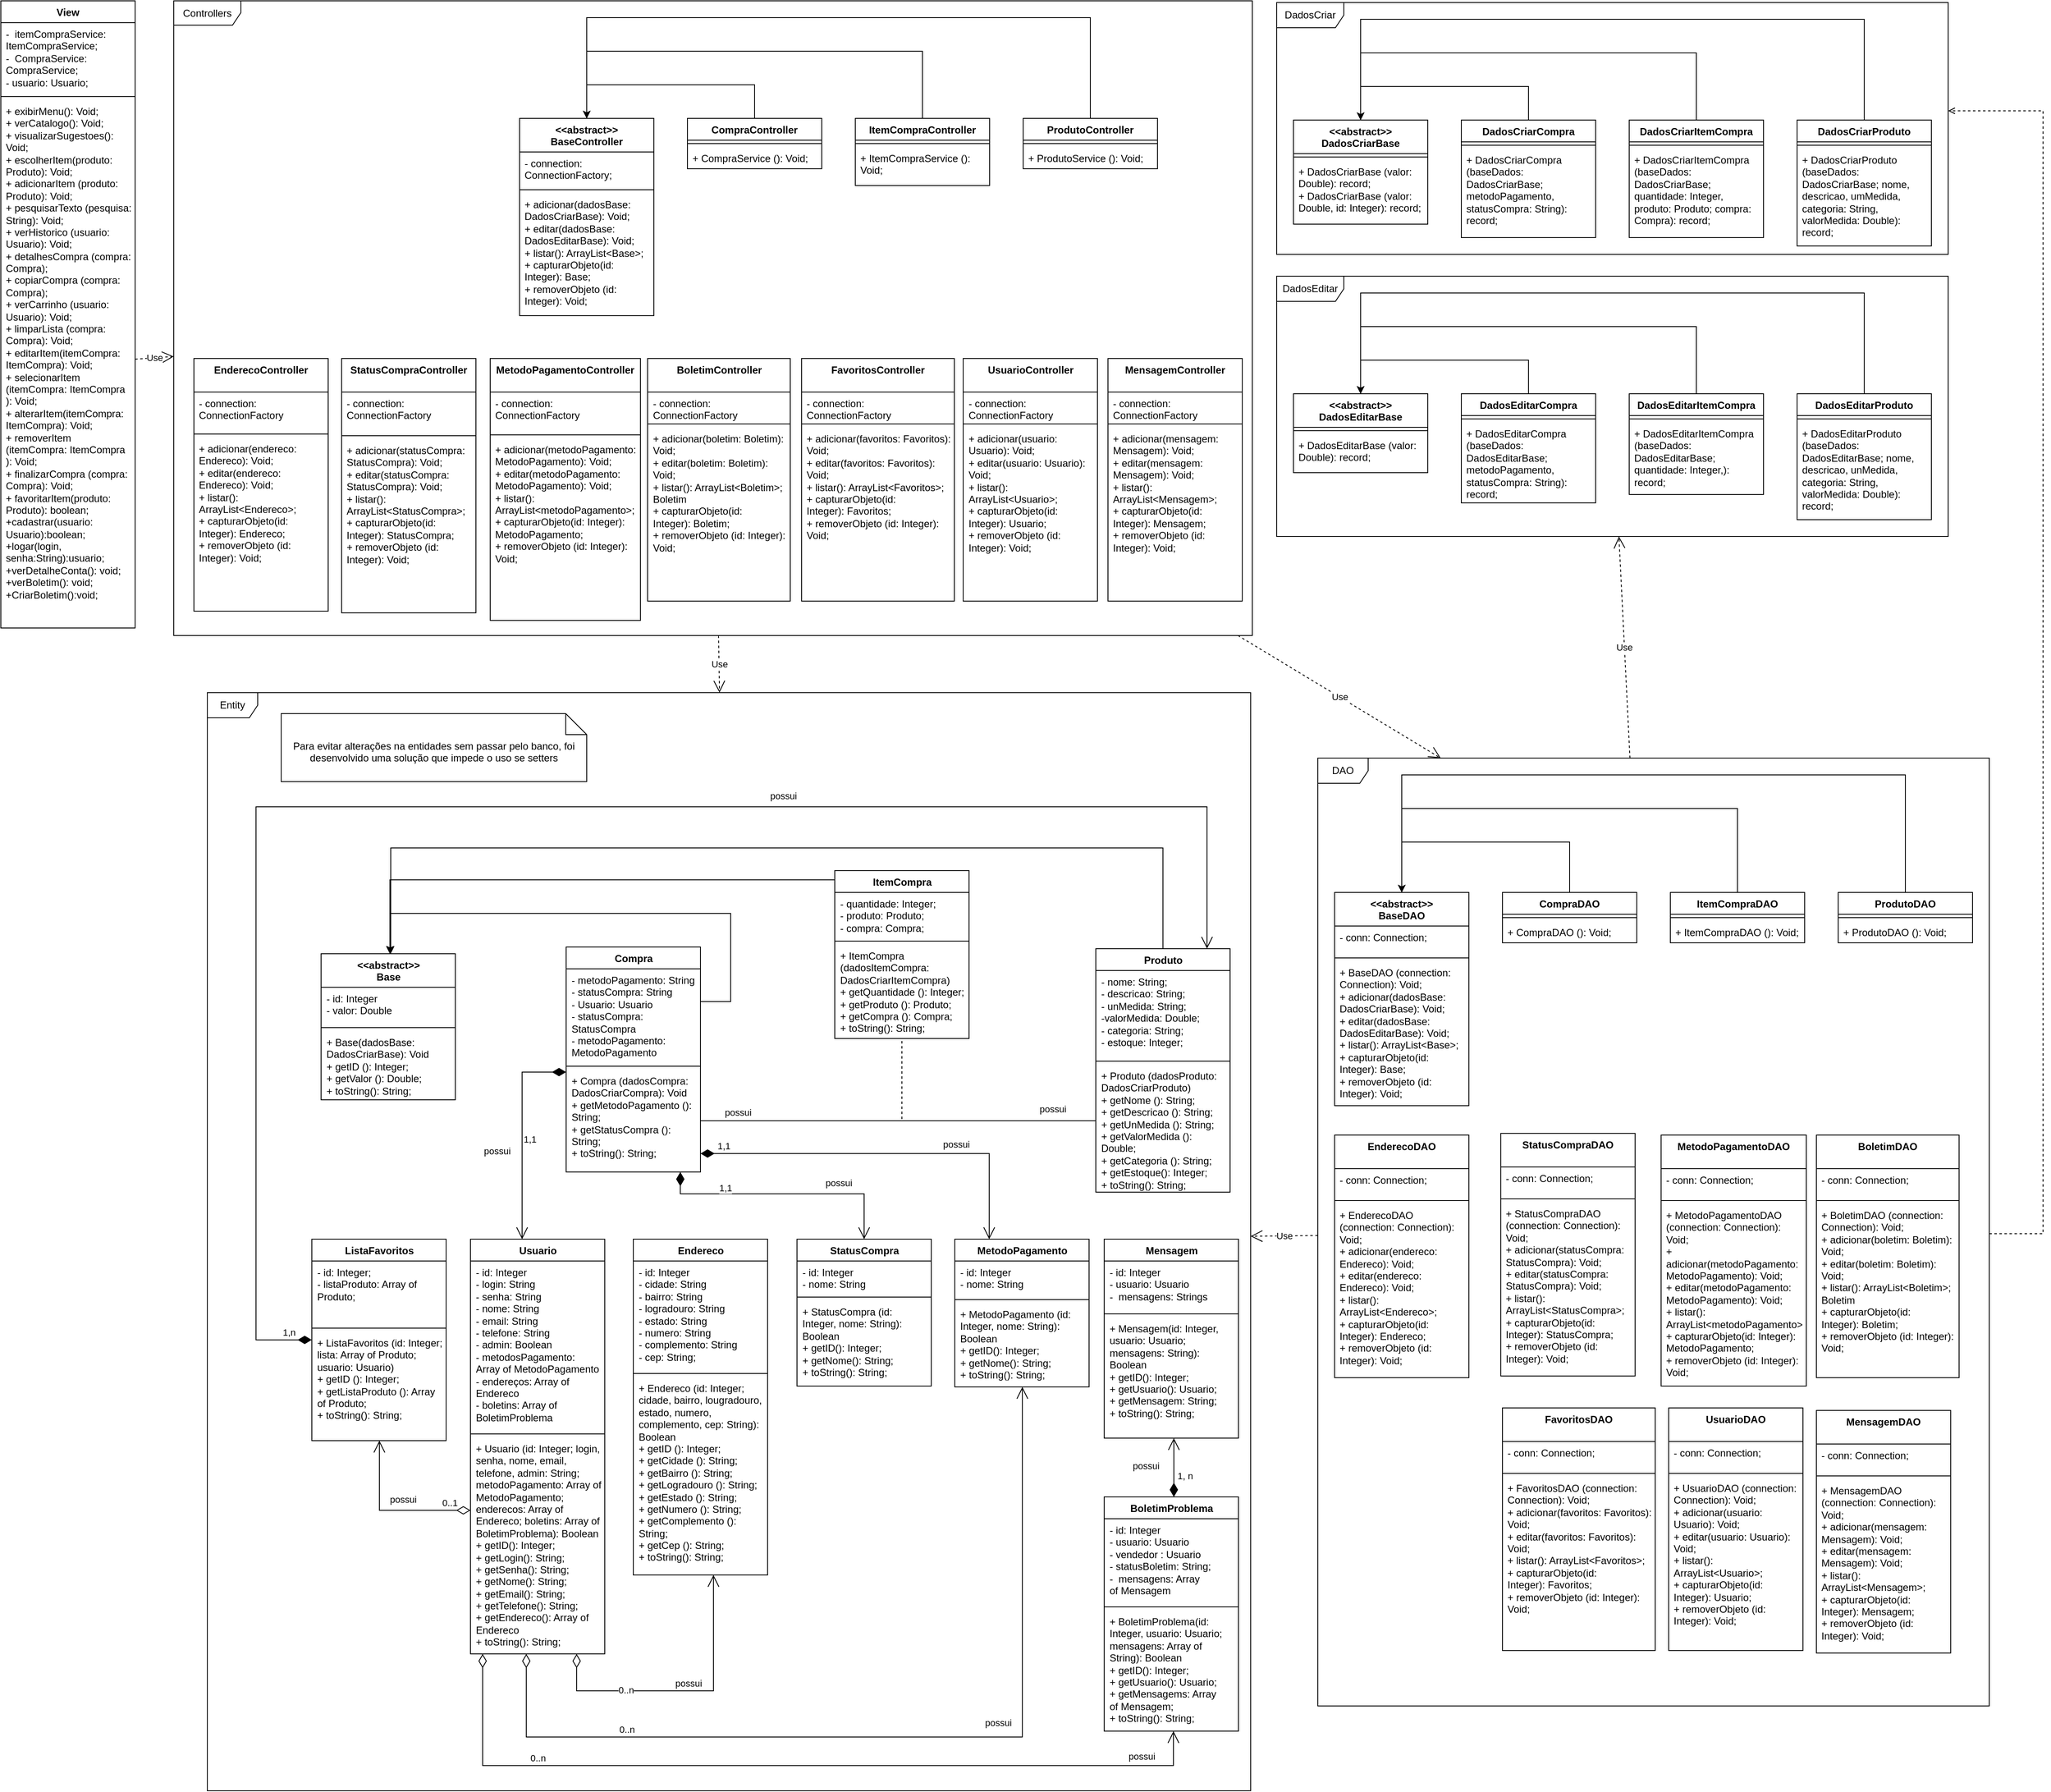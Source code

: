 <mxfile version="21.4.0" type="device">
  <diagram name="Página-1" id="J4K7iichQjgb96UlARjg">
    <mxGraphModel dx="1361" dy="1734" grid="0" gridSize="10" guides="1" tooltips="1" connect="1" arrows="1" fold="1" page="1" pageScale="1" pageWidth="827" pageHeight="1169" math="0" shadow="0">
      <root>
        <mxCell id="0" />
        <mxCell id="1" parent="0" />
        <mxCell id="V_qZDRxQLQl3cCjBfDPP-1" style="edgeStyle=orthogonalEdgeStyle;rounded=0;orthogonalLoop=1;jettySize=auto;html=1;" parent="1" source="LOVSOSI9yWZroj-ZfK8c-110" target="iCxSiJEH_hMPDZQZ9Img-5" edge="1">
          <mxGeometry relative="1" as="geometry">
            <Array as="points">
              <mxPoint x="62.5" y="92" />
              <mxPoint x="62.5" y="-13" />
              <mxPoint x="-343.5" y="-13" />
            </Array>
          </mxGeometry>
        </mxCell>
        <mxCell id="LOVSOSI9yWZroj-ZfK8c-110" value="Compra" style="swimlane;fontStyle=1;align=center;verticalAlign=top;childLayout=stackLayout;horizontal=1;startSize=26;horizontalStack=0;resizeParent=1;resizeParentMax=0;resizeLast=0;collapsible=1;marginBottom=0;whiteSpace=wrap;html=1;" parent="1" vertex="1">
          <mxGeometry x="-133.5" y="27" width="160" height="268" as="geometry" />
        </mxCell>
        <mxCell id="LOVSOSI9yWZroj-ZfK8c-111" value="- metodoPagamento: String&lt;br&gt;- statusCompra: String&lt;br&gt;- Usuario: Usuario&lt;br&gt;- statusCompra: StatusCompra&lt;br&gt;- metodoPagamento: MetodoPagamento" style="text;strokeColor=none;fillColor=none;align=left;verticalAlign=top;spacingLeft=4;spacingRight=4;overflow=hidden;rotatable=0;points=[[0,0.5],[1,0.5]];portConstraint=eastwest;whiteSpace=wrap;html=1;" parent="LOVSOSI9yWZroj-ZfK8c-110" vertex="1">
          <mxGeometry y="26" width="160" height="112" as="geometry" />
        </mxCell>
        <mxCell id="LOVSOSI9yWZroj-ZfK8c-112" value="" style="line;strokeWidth=1;fillColor=none;align=left;verticalAlign=middle;spacingTop=-1;spacingLeft=3;spacingRight=3;rotatable=0;labelPosition=right;points=[];portConstraint=eastwest;strokeColor=inherit;" parent="LOVSOSI9yWZroj-ZfK8c-110" vertex="1">
          <mxGeometry y="138" width="160" height="8" as="geometry" />
        </mxCell>
        <mxCell id="LOVSOSI9yWZroj-ZfK8c-113" value="+ Compra (dadosCompra: DadosCriarCompra): Void&lt;br&gt;+ getMetodoPagamento (): String;&lt;br&gt;+ getStatusCompra (): String;&lt;br&gt;+ toString(): String;" style="text;strokeColor=none;fillColor=none;align=left;verticalAlign=top;spacingLeft=4;spacingRight=4;overflow=hidden;rotatable=0;points=[[0,0.5],[1,0.5]];portConstraint=eastwest;whiteSpace=wrap;html=1;" parent="LOVSOSI9yWZroj-ZfK8c-110" vertex="1">
          <mxGeometry y="146" width="160" height="122" as="geometry" />
        </mxCell>
        <mxCell id="V_qZDRxQLQl3cCjBfDPP-2" style="edgeStyle=orthogonalEdgeStyle;rounded=0;orthogonalLoop=1;jettySize=auto;html=1;" parent="1" source="LOVSOSI9yWZroj-ZfK8c-114" target="iCxSiJEH_hMPDZQZ9Img-5" edge="1">
          <mxGeometry relative="1" as="geometry">
            <Array as="points">
              <mxPoint x="262.5" y="-53" />
              <mxPoint x="-343.5" y="-53" />
            </Array>
          </mxGeometry>
        </mxCell>
        <mxCell id="LOVSOSI9yWZroj-ZfK8c-114" value="ItemCompra" style="swimlane;fontStyle=1;align=center;verticalAlign=top;childLayout=stackLayout;horizontal=1;startSize=26;horizontalStack=0;resizeParent=1;resizeParentMax=0;resizeLast=0;collapsible=1;marginBottom=0;whiteSpace=wrap;html=1;" parent="1" vertex="1">
          <mxGeometry x="186.5" y="-64" width="160" height="200" as="geometry" />
        </mxCell>
        <mxCell id="LOVSOSI9yWZroj-ZfK8c-115" value="- quantidade: Integer;&lt;br&gt;- produto: Produto;&lt;br&gt;- compra: Compra;" style="text;strokeColor=none;fillColor=none;align=left;verticalAlign=top;spacingLeft=4;spacingRight=4;overflow=hidden;rotatable=0;points=[[0,0.5],[1,0.5]];portConstraint=eastwest;whiteSpace=wrap;html=1;" parent="LOVSOSI9yWZroj-ZfK8c-114" vertex="1">
          <mxGeometry y="26" width="160" height="54" as="geometry" />
        </mxCell>
        <mxCell id="LOVSOSI9yWZroj-ZfK8c-116" value="" style="line;strokeWidth=1;fillColor=none;align=left;verticalAlign=middle;spacingTop=-1;spacingLeft=3;spacingRight=3;rotatable=0;labelPosition=right;points=[];portConstraint=eastwest;strokeColor=inherit;" parent="LOVSOSI9yWZroj-ZfK8c-114" vertex="1">
          <mxGeometry y="80" width="160" height="8" as="geometry" />
        </mxCell>
        <mxCell id="LOVSOSI9yWZroj-ZfK8c-117" value="+ ItemCompra (dadosItemCompra: DadosCriarItemCompra)&lt;br&gt;+ getQuantidade (): Integer;&lt;br&gt;+ getProduto (): Produto;&lt;br&gt;+ getCompra (): Compra;&lt;br&gt;+ toString(): String;" style="text;strokeColor=none;fillColor=none;align=left;verticalAlign=top;spacingLeft=4;spacingRight=4;overflow=hidden;rotatable=0;points=[[0,0.5],[1,0.5]];portConstraint=eastwest;whiteSpace=wrap;html=1;" parent="LOVSOSI9yWZroj-ZfK8c-114" vertex="1">
          <mxGeometry y="88" width="160" height="112" as="geometry" />
        </mxCell>
        <mxCell id="V_qZDRxQLQl3cCjBfDPP-4" style="edgeStyle=orthogonalEdgeStyle;rounded=0;orthogonalLoop=1;jettySize=auto;html=1;entryX=0.5;entryY=0;entryDx=0;entryDy=0;" parent="1" source="LOVSOSI9yWZroj-ZfK8c-118" target="iCxSiJEH_hMPDZQZ9Img-1" edge="1">
          <mxGeometry relative="1" as="geometry">
            <Array as="points">
              <mxPoint x="1062" y="-98" />
              <mxPoint x="862" y="-98" />
            </Array>
          </mxGeometry>
        </mxCell>
        <mxCell id="LOVSOSI9yWZroj-ZfK8c-118" value="CompraDAO" style="swimlane;fontStyle=1;align=center;verticalAlign=top;childLayout=stackLayout;horizontal=1;startSize=26;horizontalStack=0;resizeParent=1;resizeParentMax=0;resizeLast=0;collapsible=1;marginBottom=0;whiteSpace=wrap;html=1;" parent="1" vertex="1">
          <mxGeometry x="982" y="-38" width="160" height="60" as="geometry" />
        </mxCell>
        <mxCell id="LOVSOSI9yWZroj-ZfK8c-120" value="" style="line;strokeWidth=1;fillColor=none;align=left;verticalAlign=middle;spacingTop=-1;spacingLeft=3;spacingRight=3;rotatable=0;labelPosition=right;points=[];portConstraint=eastwest;strokeColor=inherit;" parent="LOVSOSI9yWZroj-ZfK8c-118" vertex="1">
          <mxGeometry y="26" width="160" height="8" as="geometry" />
        </mxCell>
        <mxCell id="LOVSOSI9yWZroj-ZfK8c-121" value="+ CompraDAO (): Void;&lt;br&gt;" style="text;strokeColor=none;fillColor=none;align=left;verticalAlign=top;spacingLeft=4;spacingRight=4;overflow=hidden;rotatable=0;points=[[0,0.5],[1,0.5]];portConstraint=eastwest;whiteSpace=wrap;html=1;" parent="LOVSOSI9yWZroj-ZfK8c-118" vertex="1">
          <mxGeometry y="34" width="160" height="26" as="geometry" />
        </mxCell>
        <mxCell id="V_qZDRxQLQl3cCjBfDPP-5" style="edgeStyle=orthogonalEdgeStyle;rounded=0;orthogonalLoop=1;jettySize=auto;html=1;entryX=0.5;entryY=0;entryDx=0;entryDy=0;" parent="1" source="LOVSOSI9yWZroj-ZfK8c-122" target="iCxSiJEH_hMPDZQZ9Img-1" edge="1">
          <mxGeometry relative="1" as="geometry">
            <Array as="points">
              <mxPoint x="1262" y="-138" />
              <mxPoint x="862" y="-138" />
            </Array>
          </mxGeometry>
        </mxCell>
        <mxCell id="LOVSOSI9yWZroj-ZfK8c-122" value="ItemCompraDAO" style="swimlane;fontStyle=1;align=center;verticalAlign=top;childLayout=stackLayout;horizontal=1;startSize=26;horizontalStack=0;resizeParent=1;resizeParentMax=0;resizeLast=0;collapsible=1;marginBottom=0;whiteSpace=wrap;html=1;" parent="1" vertex="1">
          <mxGeometry x="1182" y="-38" width="160" height="60" as="geometry" />
        </mxCell>
        <mxCell id="LOVSOSI9yWZroj-ZfK8c-124" value="" style="line;strokeWidth=1;fillColor=none;align=left;verticalAlign=middle;spacingTop=-1;spacingLeft=3;spacingRight=3;rotatable=0;labelPosition=right;points=[];portConstraint=eastwest;strokeColor=inherit;" parent="LOVSOSI9yWZroj-ZfK8c-122" vertex="1">
          <mxGeometry y="26" width="160" height="8" as="geometry" />
        </mxCell>
        <mxCell id="LOVSOSI9yWZroj-ZfK8c-125" value="+ ItemCompraDAO (): Void;" style="text;strokeColor=none;fillColor=none;align=left;verticalAlign=top;spacingLeft=4;spacingRight=4;overflow=hidden;rotatable=0;points=[[0,0.5],[1,0.5]];portConstraint=eastwest;whiteSpace=wrap;html=1;" parent="LOVSOSI9yWZroj-ZfK8c-122" vertex="1">
          <mxGeometry y="34" width="160" height="26" as="geometry" />
        </mxCell>
        <mxCell id="iCxSiJEH_hMPDZQZ9Img-1" value="&amp;lt;&amp;lt;abstract&amp;gt;&amp;gt;&lt;br&gt;BaseDAO" style="swimlane;fontStyle=1;align=center;verticalAlign=top;childLayout=stackLayout;horizontal=1;startSize=40;horizontalStack=0;resizeParent=1;resizeParentMax=0;resizeLast=0;collapsible=1;marginBottom=0;whiteSpace=wrap;html=1;" parent="1" vertex="1">
          <mxGeometry x="782" y="-38" width="160" height="254" as="geometry" />
        </mxCell>
        <mxCell id="iCxSiJEH_hMPDZQZ9Img-2" value="- conn: Connection;" style="text;strokeColor=none;fillColor=none;align=left;verticalAlign=top;spacingLeft=4;spacingRight=4;overflow=hidden;rotatable=0;points=[[0,0.5],[1,0.5]];portConstraint=eastwest;whiteSpace=wrap;html=1;" parent="iCxSiJEH_hMPDZQZ9Img-1" vertex="1">
          <mxGeometry y="40" width="160" height="34" as="geometry" />
        </mxCell>
        <mxCell id="iCxSiJEH_hMPDZQZ9Img-3" value="" style="line;strokeWidth=1;fillColor=none;align=left;verticalAlign=middle;spacingTop=-1;spacingLeft=3;spacingRight=3;rotatable=0;labelPosition=right;points=[];portConstraint=eastwest;strokeColor=inherit;" parent="iCxSiJEH_hMPDZQZ9Img-1" vertex="1">
          <mxGeometry y="74" width="160" height="8" as="geometry" />
        </mxCell>
        <mxCell id="iCxSiJEH_hMPDZQZ9Img-4" value="+ BaseDAO (connection: Connection): Void;&lt;br&gt;+ adicionar(dadosBase: DadosCriarBase): Void;&lt;br&gt;+ editar(dadosBase: DadosEditarBase): Void;&lt;br&gt;+ listar(): ArrayList&amp;lt;Base&amp;gt;;&lt;br&gt;+ capturarObjeto(id: Integer): Base;&lt;br&gt;+ removerObjeto (id: Integer): Void;" style="text;strokeColor=none;fillColor=none;align=left;verticalAlign=top;spacingLeft=4;spacingRight=4;overflow=hidden;rotatable=0;points=[[0,0.5],[1,0.5]];portConstraint=eastwest;whiteSpace=wrap;html=1;" parent="iCxSiJEH_hMPDZQZ9Img-1" vertex="1">
          <mxGeometry y="82" width="160" height="172" as="geometry" />
        </mxCell>
        <mxCell id="iCxSiJEH_hMPDZQZ9Img-5" value="&amp;lt;&amp;lt;abstract&amp;gt;&amp;gt;&lt;br&gt;Base" style="swimlane;fontStyle=1;align=center;verticalAlign=top;childLayout=stackLayout;horizontal=1;startSize=40;horizontalStack=0;resizeParent=1;resizeParentMax=0;resizeLast=0;collapsible=1;marginBottom=0;whiteSpace=wrap;html=1;" parent="1" vertex="1">
          <mxGeometry x="-425.5" y="35" width="160" height="174" as="geometry" />
        </mxCell>
        <mxCell id="iCxSiJEH_hMPDZQZ9Img-6" value="- id: Integer&lt;br&gt;- valor: Double" style="text;strokeColor=none;fillColor=none;align=left;verticalAlign=top;spacingLeft=4;spacingRight=4;overflow=hidden;rotatable=0;points=[[0,0.5],[1,0.5]];portConstraint=eastwest;whiteSpace=wrap;html=1;" parent="iCxSiJEH_hMPDZQZ9Img-5" vertex="1">
          <mxGeometry y="40" width="160" height="44" as="geometry" />
        </mxCell>
        <mxCell id="iCxSiJEH_hMPDZQZ9Img-7" value="" style="line;strokeWidth=1;fillColor=none;align=left;verticalAlign=middle;spacingTop=-1;spacingLeft=3;spacingRight=3;rotatable=0;labelPosition=right;points=[];portConstraint=eastwest;strokeColor=inherit;" parent="iCxSiJEH_hMPDZQZ9Img-5" vertex="1">
          <mxGeometry y="84" width="160" height="8" as="geometry" />
        </mxCell>
        <mxCell id="iCxSiJEH_hMPDZQZ9Img-8" value="+ Base(dadosBase: DadosCriarBase): Void&lt;br&gt;+ getID (): Integer;&lt;br&gt;+ getValor (): Double;&lt;br&gt;+ toString(): String;" style="text;strokeColor=none;fillColor=none;align=left;verticalAlign=top;spacingLeft=4;spacingRight=4;overflow=hidden;rotatable=0;points=[[0,0.5],[1,0.5]];portConstraint=eastwest;whiteSpace=wrap;html=1;" parent="iCxSiJEH_hMPDZQZ9Img-5" vertex="1">
          <mxGeometry y="92" width="160" height="82" as="geometry" />
        </mxCell>
        <mxCell id="V_qZDRxQLQl3cCjBfDPP-3" style="edgeStyle=orthogonalEdgeStyle;rounded=0;orthogonalLoop=1;jettySize=auto;html=1;" parent="1" source="iCxSiJEH_hMPDZQZ9Img-9" target="iCxSiJEH_hMPDZQZ9Img-5" edge="1">
          <mxGeometry relative="1" as="geometry">
            <Array as="points">
              <mxPoint x="577.5" y="-91" />
              <mxPoint x="-342.5" y="-91" />
            </Array>
          </mxGeometry>
        </mxCell>
        <mxCell id="iCxSiJEH_hMPDZQZ9Img-9" value="Produto" style="swimlane;fontStyle=1;align=center;verticalAlign=top;childLayout=stackLayout;horizontal=1;startSize=26;horizontalStack=0;resizeParent=1;resizeParentMax=0;resizeLast=0;collapsible=1;marginBottom=0;whiteSpace=wrap;html=1;" parent="1" vertex="1">
          <mxGeometry x="497.5" y="29" width="160" height="290" as="geometry" />
        </mxCell>
        <mxCell id="iCxSiJEH_hMPDZQZ9Img-10" value="- nome: String;&lt;br&gt;- descricao: String;&lt;br&gt;- unMedida: String;&lt;br&gt;-valorMedida: Double;&lt;br&gt;- categoria: String;&lt;br&gt;- estoque: Integer;" style="text;strokeColor=none;fillColor=none;align=left;verticalAlign=top;spacingLeft=4;spacingRight=4;overflow=hidden;rotatable=0;points=[[0,0.5],[1,0.5]];portConstraint=eastwest;whiteSpace=wrap;html=1;" parent="iCxSiJEH_hMPDZQZ9Img-9" vertex="1">
          <mxGeometry y="26" width="160" height="104" as="geometry" />
        </mxCell>
        <mxCell id="iCxSiJEH_hMPDZQZ9Img-11" value="" style="line;strokeWidth=1;fillColor=none;align=left;verticalAlign=middle;spacingTop=-1;spacingLeft=3;spacingRight=3;rotatable=0;labelPosition=right;points=[];portConstraint=eastwest;strokeColor=inherit;" parent="iCxSiJEH_hMPDZQZ9Img-9" vertex="1">
          <mxGeometry y="130" width="160" height="8" as="geometry" />
        </mxCell>
        <mxCell id="iCxSiJEH_hMPDZQZ9Img-12" value="+ Produto (dadosProduto: DadosCriarProduto)&lt;br&gt;+ getNome (): String;&lt;br&gt;+ getDescricao (): String;&lt;br&gt;+ getUnMedida (): String;&lt;br&gt;+ getValorMedida (): Double;&lt;br&gt;+ getCategoria (): String;&lt;br&gt;+ getEstoque(): Integer;&lt;br&gt;+ toString(): String;" style="text;strokeColor=none;fillColor=none;align=left;verticalAlign=top;spacingLeft=4;spacingRight=4;overflow=hidden;rotatable=0;points=[[0,0.5],[1,0.5]];portConstraint=eastwest;whiteSpace=wrap;html=1;" parent="iCxSiJEH_hMPDZQZ9Img-9" vertex="1">
          <mxGeometry y="138" width="160" height="152" as="geometry" />
        </mxCell>
        <mxCell id="V_qZDRxQLQl3cCjBfDPP-6" style="edgeStyle=orthogonalEdgeStyle;rounded=0;orthogonalLoop=1;jettySize=auto;html=1;entryX=0.5;entryY=0;entryDx=0;entryDy=0;" parent="1" source="iCxSiJEH_hMPDZQZ9Img-13" target="iCxSiJEH_hMPDZQZ9Img-1" edge="1">
          <mxGeometry relative="1" as="geometry">
            <Array as="points">
              <mxPoint x="1462" y="-178" />
              <mxPoint x="862" y="-178" />
            </Array>
          </mxGeometry>
        </mxCell>
        <mxCell id="iCxSiJEH_hMPDZQZ9Img-13" value="ProdutoDAO" style="swimlane;fontStyle=1;align=center;verticalAlign=top;childLayout=stackLayout;horizontal=1;startSize=26;horizontalStack=0;resizeParent=1;resizeParentMax=0;resizeLast=0;collapsible=1;marginBottom=0;whiteSpace=wrap;html=1;" parent="1" vertex="1">
          <mxGeometry x="1382" y="-38" width="160" height="60" as="geometry" />
        </mxCell>
        <mxCell id="iCxSiJEH_hMPDZQZ9Img-14" value="" style="line;strokeWidth=1;fillColor=none;align=left;verticalAlign=middle;spacingTop=-1;spacingLeft=3;spacingRight=3;rotatable=0;labelPosition=right;points=[];portConstraint=eastwest;strokeColor=inherit;" parent="iCxSiJEH_hMPDZQZ9Img-13" vertex="1">
          <mxGeometry y="26" width="160" height="8" as="geometry" />
        </mxCell>
        <mxCell id="iCxSiJEH_hMPDZQZ9Img-15" value="+ ProdutoDAO (): Void;" style="text;strokeColor=none;fillColor=none;align=left;verticalAlign=top;spacingLeft=4;spacingRight=4;overflow=hidden;rotatable=0;points=[[0,0.5],[1,0.5]];portConstraint=eastwest;whiteSpace=wrap;html=1;" parent="iCxSiJEH_hMPDZQZ9Img-13" vertex="1">
          <mxGeometry y="34" width="160" height="26" as="geometry" />
        </mxCell>
        <mxCell id="V_qZDRxQLQl3cCjBfDPP-9" style="edgeStyle=orthogonalEdgeStyle;rounded=0;orthogonalLoop=1;jettySize=auto;html=1;entryX=0.5;entryY=0;entryDx=0;entryDy=0;" parent="1" source="iCxSiJEH_hMPDZQZ9Img-16" target="iCxSiJEH_hMPDZQZ9Img-22" edge="1">
          <mxGeometry relative="1" as="geometry">
            <Array as="points">
              <mxPoint x="1013" y="-998" />
              <mxPoint x="813" y="-998" />
            </Array>
          </mxGeometry>
        </mxCell>
        <mxCell id="iCxSiJEH_hMPDZQZ9Img-16" value="DadosCriarCompra" style="swimlane;fontStyle=1;align=center;verticalAlign=top;childLayout=stackLayout;horizontal=1;startSize=26;horizontalStack=0;resizeParent=1;resizeParentMax=0;resizeLast=0;collapsible=1;marginBottom=0;whiteSpace=wrap;html=1;" parent="1" vertex="1">
          <mxGeometry x="933" y="-958" width="160" height="140" as="geometry" />
        </mxCell>
        <mxCell id="iCxSiJEH_hMPDZQZ9Img-17" value="" style="line;strokeWidth=1;fillColor=none;align=left;verticalAlign=middle;spacingTop=-1;spacingLeft=3;spacingRight=3;rotatable=0;labelPosition=right;points=[];portConstraint=eastwest;strokeColor=inherit;" parent="iCxSiJEH_hMPDZQZ9Img-16" vertex="1">
          <mxGeometry y="26" width="160" height="8" as="geometry" />
        </mxCell>
        <mxCell id="iCxSiJEH_hMPDZQZ9Img-18" value="+&amp;nbsp;DadosCriarCompra (baseDados: DadosCriarBase; metodoPagamento, statusCompra: String): record;" style="text;strokeColor=none;fillColor=none;align=left;verticalAlign=top;spacingLeft=4;spacingRight=4;overflow=hidden;rotatable=0;points=[[0,0.5],[1,0.5]];portConstraint=eastwest;whiteSpace=wrap;html=1;" parent="iCxSiJEH_hMPDZQZ9Img-16" vertex="1">
          <mxGeometry y="34" width="160" height="106" as="geometry" />
        </mxCell>
        <mxCell id="V_qZDRxQLQl3cCjBfDPP-8" style="edgeStyle=orthogonalEdgeStyle;rounded=0;orthogonalLoop=1;jettySize=auto;html=1;entryX=0.5;entryY=0;entryDx=0;entryDy=0;" parent="1" source="iCxSiJEH_hMPDZQZ9Img-19" target="iCxSiJEH_hMPDZQZ9Img-22" edge="1">
          <mxGeometry relative="1" as="geometry">
            <Array as="points">
              <mxPoint x="1213" y="-1038" />
              <mxPoint x="813" y="-1038" />
            </Array>
          </mxGeometry>
        </mxCell>
        <mxCell id="iCxSiJEH_hMPDZQZ9Img-19" value="DadosCriarItemCompra" style="swimlane;fontStyle=1;align=center;verticalAlign=top;childLayout=stackLayout;horizontal=1;startSize=26;horizontalStack=0;resizeParent=1;resizeParentMax=0;resizeLast=0;collapsible=1;marginBottom=0;whiteSpace=wrap;html=1;" parent="1" vertex="1">
          <mxGeometry x="1133" y="-958" width="160" height="140" as="geometry" />
        </mxCell>
        <mxCell id="iCxSiJEH_hMPDZQZ9Img-20" value="" style="line;strokeWidth=1;fillColor=none;align=left;verticalAlign=middle;spacingTop=-1;spacingLeft=3;spacingRight=3;rotatable=0;labelPosition=right;points=[];portConstraint=eastwest;strokeColor=inherit;" parent="iCxSiJEH_hMPDZQZ9Img-19" vertex="1">
          <mxGeometry y="26" width="160" height="8" as="geometry" />
        </mxCell>
        <mxCell id="iCxSiJEH_hMPDZQZ9Img-21" value="+&amp;nbsp;DadosCriarItemCompra&lt;br&gt;(baseDados: DadosCriarBase; quantidade: Integer, produto: Produto; compra: Compra): record;" style="text;strokeColor=none;fillColor=none;align=left;verticalAlign=top;spacingLeft=4;spacingRight=4;overflow=hidden;rotatable=0;points=[[0,0.5],[1,0.5]];portConstraint=eastwest;whiteSpace=wrap;html=1;" parent="iCxSiJEH_hMPDZQZ9Img-19" vertex="1">
          <mxGeometry y="34" width="160" height="106" as="geometry" />
        </mxCell>
        <mxCell id="iCxSiJEH_hMPDZQZ9Img-22" value="&amp;lt;&amp;lt;abstract&amp;gt;&amp;gt;&lt;br&gt;DadosCriarBase" style="swimlane;fontStyle=1;align=center;verticalAlign=top;childLayout=stackLayout;horizontal=1;startSize=40;horizontalStack=0;resizeParent=1;resizeParentMax=0;resizeLast=0;collapsible=1;marginBottom=0;whiteSpace=wrap;html=1;" parent="1" vertex="1">
          <mxGeometry x="733" y="-958" width="160" height="124" as="geometry" />
        </mxCell>
        <mxCell id="iCxSiJEH_hMPDZQZ9Img-24" value="" style="line;strokeWidth=1;fillColor=none;align=left;verticalAlign=middle;spacingTop=-1;spacingLeft=3;spacingRight=3;rotatable=0;labelPosition=right;points=[];portConstraint=eastwest;strokeColor=inherit;" parent="iCxSiJEH_hMPDZQZ9Img-22" vertex="1">
          <mxGeometry y="40" width="160" height="8" as="geometry" />
        </mxCell>
        <mxCell id="iCxSiJEH_hMPDZQZ9Img-25" value="+&amp;nbsp;DadosCriarBase (valor: Double): record;&lt;br&gt;+&amp;nbsp;DadosCriarBase (valor: Double, id: Integer): record;" style="text;strokeColor=none;fillColor=none;align=left;verticalAlign=top;spacingLeft=4;spacingRight=4;overflow=hidden;rotatable=0;points=[[0,0.5],[1,0.5]];portConstraint=eastwest;whiteSpace=wrap;html=1;" parent="iCxSiJEH_hMPDZQZ9Img-22" vertex="1">
          <mxGeometry y="48" width="160" height="76" as="geometry" />
        </mxCell>
        <mxCell id="V_qZDRxQLQl3cCjBfDPP-7" style="edgeStyle=orthogonalEdgeStyle;rounded=0;orthogonalLoop=1;jettySize=auto;html=1;entryX=0.5;entryY=0;entryDx=0;entryDy=0;" parent="1" source="iCxSiJEH_hMPDZQZ9Img-26" target="iCxSiJEH_hMPDZQZ9Img-22" edge="1">
          <mxGeometry relative="1" as="geometry">
            <Array as="points">
              <mxPoint x="1413" y="-1078" />
              <mxPoint x="813" y="-1078" />
            </Array>
          </mxGeometry>
        </mxCell>
        <mxCell id="iCxSiJEH_hMPDZQZ9Img-26" value="DadosCriarProduto" style="swimlane;fontStyle=1;align=center;verticalAlign=top;childLayout=stackLayout;horizontal=1;startSize=26;horizontalStack=0;resizeParent=1;resizeParentMax=0;resizeLast=0;collapsible=1;marginBottom=0;whiteSpace=wrap;html=1;" parent="1" vertex="1">
          <mxGeometry x="1333" y="-958" width="160" height="150" as="geometry" />
        </mxCell>
        <mxCell id="iCxSiJEH_hMPDZQZ9Img-27" value="" style="line;strokeWidth=1;fillColor=none;align=left;verticalAlign=middle;spacingTop=-1;spacingLeft=3;spacingRight=3;rotatable=0;labelPosition=right;points=[];portConstraint=eastwest;strokeColor=inherit;" parent="iCxSiJEH_hMPDZQZ9Img-26" vertex="1">
          <mxGeometry y="26" width="160" height="8" as="geometry" />
        </mxCell>
        <mxCell id="iCxSiJEH_hMPDZQZ9Img-28" value="+&amp;nbsp;DadosCriarProduto&lt;br&gt;(baseDados: DadosCriarBase; nome, descricao, umMedida, categoria: String, valorMedida: Double): record;" style="text;strokeColor=none;fillColor=none;align=left;verticalAlign=top;spacingLeft=4;spacingRight=4;overflow=hidden;rotatable=0;points=[[0,0.5],[1,0.5]];portConstraint=eastwest;whiteSpace=wrap;html=1;" parent="iCxSiJEH_hMPDZQZ9Img-26" vertex="1">
          <mxGeometry y="34" width="160" height="116" as="geometry" />
        </mxCell>
        <mxCell id="V_qZDRxQLQl3cCjBfDPP-12" style="edgeStyle=orthogonalEdgeStyle;rounded=0;orthogonalLoop=1;jettySize=auto;html=1;entryX=0.5;entryY=0;entryDx=0;entryDy=0;" parent="1" source="iCxSiJEH_hMPDZQZ9Img-29" target="iCxSiJEH_hMPDZQZ9Img-35" edge="1">
          <mxGeometry relative="1" as="geometry">
            <Array as="points">
              <mxPoint x="1013" y="-672" />
              <mxPoint x="813" y="-672" />
            </Array>
          </mxGeometry>
        </mxCell>
        <mxCell id="iCxSiJEH_hMPDZQZ9Img-29" value="DadosEditarCompra" style="swimlane;fontStyle=1;align=center;verticalAlign=top;childLayout=stackLayout;horizontal=1;startSize=26;horizontalStack=0;resizeParent=1;resizeParentMax=0;resizeLast=0;collapsible=1;marginBottom=0;whiteSpace=wrap;html=1;" parent="1" vertex="1">
          <mxGeometry x="933" y="-632" width="160" height="130" as="geometry" />
        </mxCell>
        <mxCell id="iCxSiJEH_hMPDZQZ9Img-30" value="" style="line;strokeWidth=1;fillColor=none;align=left;verticalAlign=middle;spacingTop=-1;spacingLeft=3;spacingRight=3;rotatable=0;labelPosition=right;points=[];portConstraint=eastwest;strokeColor=inherit;" parent="iCxSiJEH_hMPDZQZ9Img-29" vertex="1">
          <mxGeometry y="26" width="160" height="8" as="geometry" />
        </mxCell>
        <mxCell id="iCxSiJEH_hMPDZQZ9Img-31" value="+&amp;nbsp;DadosEditarCompra (baseDados: DadosEditarBase; metodoPagamento, statusCompra: String): record;" style="text;strokeColor=none;fillColor=none;align=left;verticalAlign=top;spacingLeft=4;spacingRight=4;overflow=hidden;rotatable=0;points=[[0,0.5],[1,0.5]];portConstraint=eastwest;whiteSpace=wrap;html=1;" parent="iCxSiJEH_hMPDZQZ9Img-29" vertex="1">
          <mxGeometry y="34" width="160" height="96" as="geometry" />
        </mxCell>
        <mxCell id="V_qZDRxQLQl3cCjBfDPP-11" style="edgeStyle=orthogonalEdgeStyle;rounded=0;orthogonalLoop=1;jettySize=auto;html=1;entryX=0.5;entryY=0;entryDx=0;entryDy=0;" parent="1" source="iCxSiJEH_hMPDZQZ9Img-32" target="iCxSiJEH_hMPDZQZ9Img-35" edge="1">
          <mxGeometry relative="1" as="geometry">
            <Array as="points">
              <mxPoint x="1213" y="-712" />
              <mxPoint x="813" y="-712" />
            </Array>
          </mxGeometry>
        </mxCell>
        <mxCell id="iCxSiJEH_hMPDZQZ9Img-32" value="DadosEditarItemCompra" style="swimlane;fontStyle=1;align=center;verticalAlign=top;childLayout=stackLayout;horizontal=1;startSize=26;horizontalStack=0;resizeParent=1;resizeParentMax=0;resizeLast=0;collapsible=1;marginBottom=0;whiteSpace=wrap;html=1;" parent="1" vertex="1">
          <mxGeometry x="1133" y="-632" width="160" height="120" as="geometry" />
        </mxCell>
        <mxCell id="iCxSiJEH_hMPDZQZ9Img-33" value="" style="line;strokeWidth=1;fillColor=none;align=left;verticalAlign=middle;spacingTop=-1;spacingLeft=3;spacingRight=3;rotatable=0;labelPosition=right;points=[];portConstraint=eastwest;strokeColor=inherit;" parent="iCxSiJEH_hMPDZQZ9Img-32" vertex="1">
          <mxGeometry y="26" width="160" height="8" as="geometry" />
        </mxCell>
        <mxCell id="iCxSiJEH_hMPDZQZ9Img-34" value="+&amp;nbsp;DadosEditarItemCompra&lt;br&gt;(baseDados: DadosEditarBase; quantidade: Integer,): record;" style="text;strokeColor=none;fillColor=none;align=left;verticalAlign=top;spacingLeft=4;spacingRight=4;overflow=hidden;rotatable=0;points=[[0,0.5],[1,0.5]];portConstraint=eastwest;whiteSpace=wrap;html=1;" parent="iCxSiJEH_hMPDZQZ9Img-32" vertex="1">
          <mxGeometry y="34" width="160" height="86" as="geometry" />
        </mxCell>
        <mxCell id="iCxSiJEH_hMPDZQZ9Img-35" value="&amp;lt;&amp;lt;abstract&amp;gt;&amp;gt;&lt;br&gt;DadosEditarBase" style="swimlane;fontStyle=1;align=center;verticalAlign=top;childLayout=stackLayout;horizontal=1;startSize=40;horizontalStack=0;resizeParent=1;resizeParentMax=0;resizeLast=0;collapsible=1;marginBottom=0;whiteSpace=wrap;html=1;" parent="1" vertex="1">
          <mxGeometry x="733" y="-632" width="160" height="94" as="geometry" />
        </mxCell>
        <mxCell id="iCxSiJEH_hMPDZQZ9Img-36" value="" style="line;strokeWidth=1;fillColor=none;align=left;verticalAlign=middle;spacingTop=-1;spacingLeft=3;spacingRight=3;rotatable=0;labelPosition=right;points=[];portConstraint=eastwest;strokeColor=inherit;" parent="iCxSiJEH_hMPDZQZ9Img-35" vertex="1">
          <mxGeometry y="40" width="160" height="8" as="geometry" />
        </mxCell>
        <mxCell id="iCxSiJEH_hMPDZQZ9Img-37" value="+&amp;nbsp;DadosEditarBase (valor: Double): record;" style="text;strokeColor=none;fillColor=none;align=left;verticalAlign=top;spacingLeft=4;spacingRight=4;overflow=hidden;rotatable=0;points=[[0,0.5],[1,0.5]];portConstraint=eastwest;whiteSpace=wrap;html=1;" parent="iCxSiJEH_hMPDZQZ9Img-35" vertex="1">
          <mxGeometry y="48" width="160" height="46" as="geometry" />
        </mxCell>
        <mxCell id="V_qZDRxQLQl3cCjBfDPP-10" style="edgeStyle=orthogonalEdgeStyle;rounded=0;orthogonalLoop=1;jettySize=auto;html=1;entryX=0.5;entryY=0;entryDx=0;entryDy=0;" parent="1" source="iCxSiJEH_hMPDZQZ9Img-38" target="iCxSiJEH_hMPDZQZ9Img-35" edge="1">
          <mxGeometry relative="1" as="geometry">
            <Array as="points">
              <mxPoint x="1413" y="-752" />
              <mxPoint x="813" y="-752" />
            </Array>
          </mxGeometry>
        </mxCell>
        <mxCell id="iCxSiJEH_hMPDZQZ9Img-38" value="DadosEditarProduto" style="swimlane;fontStyle=1;align=center;verticalAlign=top;childLayout=stackLayout;horizontal=1;startSize=26;horizontalStack=0;resizeParent=1;resizeParentMax=0;resizeLast=0;collapsible=1;marginBottom=0;whiteSpace=wrap;html=1;" parent="1" vertex="1">
          <mxGeometry x="1333" y="-632" width="160" height="150" as="geometry" />
        </mxCell>
        <mxCell id="iCxSiJEH_hMPDZQZ9Img-39" value="" style="line;strokeWidth=1;fillColor=none;align=left;verticalAlign=middle;spacingTop=-1;spacingLeft=3;spacingRight=3;rotatable=0;labelPosition=right;points=[];portConstraint=eastwest;strokeColor=inherit;" parent="iCxSiJEH_hMPDZQZ9Img-38" vertex="1">
          <mxGeometry y="26" width="160" height="8" as="geometry" />
        </mxCell>
        <mxCell id="iCxSiJEH_hMPDZQZ9Img-40" value="+&amp;nbsp;DadosEditarProduto&lt;br&gt;(baseDados: DadosEditarBase; nome, descricao, unMedida, categoria: String, valorMedida: Double): record;" style="text;strokeColor=none;fillColor=none;align=left;verticalAlign=top;spacingLeft=4;spacingRight=4;overflow=hidden;rotatable=0;points=[[0,0.5],[1,0.5]];portConstraint=eastwest;whiteSpace=wrap;html=1;" parent="iCxSiJEH_hMPDZQZ9Img-38" vertex="1">
          <mxGeometry y="34" width="160" height="116" as="geometry" />
        </mxCell>
        <mxCell id="iCxSiJEH_hMPDZQZ9Img-60" value="&amp;lt;&amp;lt;abstract&amp;gt;&amp;gt;&lt;br&gt;BaseController" style="swimlane;fontStyle=1;align=center;verticalAlign=top;childLayout=stackLayout;horizontal=1;startSize=40;horizontalStack=0;resizeParent=1;resizeParentMax=0;resizeLast=0;collapsible=1;marginBottom=0;whiteSpace=wrap;html=1;" parent="1" vertex="1">
          <mxGeometry x="-189" y="-960" width="160" height="235" as="geometry" />
        </mxCell>
        <mxCell id="iCxSiJEH_hMPDZQZ9Img-61" value="- connection: ConnectionFactory;" style="text;strokeColor=none;fillColor=none;align=left;verticalAlign=top;spacingLeft=4;spacingRight=4;overflow=hidden;rotatable=0;points=[[0,0.5],[1,0.5]];portConstraint=eastwest;whiteSpace=wrap;html=1;" parent="iCxSiJEH_hMPDZQZ9Img-60" vertex="1">
          <mxGeometry y="40" width="160" height="41" as="geometry" />
        </mxCell>
        <mxCell id="iCxSiJEH_hMPDZQZ9Img-62" value="" style="line;strokeWidth=1;fillColor=none;align=left;verticalAlign=middle;spacingTop=-1;spacingLeft=3;spacingRight=3;rotatable=0;labelPosition=right;points=[];portConstraint=eastwest;strokeColor=inherit;" parent="iCxSiJEH_hMPDZQZ9Img-60" vertex="1">
          <mxGeometry y="81" width="160" height="8" as="geometry" />
        </mxCell>
        <mxCell id="iCxSiJEH_hMPDZQZ9Img-63" value="+ adicionar(dadosBase: DadosCriarBase): Void;&lt;br&gt;+ editar(dadosBase: DadosEditarBase): Void;&lt;br&gt;+ listar(): ArrayList&amp;lt;Base&amp;gt;;&lt;br&gt;+ capturarObjeto(id: Integer): Base;&lt;br&gt;+ removerObjeto (id: Integer): Void;" style="text;strokeColor=none;fillColor=none;align=left;verticalAlign=top;spacingLeft=4;spacingRight=4;overflow=hidden;rotatable=0;points=[[0,0.5],[1,0.5]];portConstraint=eastwest;whiteSpace=wrap;html=1;" parent="iCxSiJEH_hMPDZQZ9Img-60" vertex="1">
          <mxGeometry y="89" width="160" height="146" as="geometry" />
        </mxCell>
        <mxCell id="iCxSiJEH_hMPDZQZ9Img-64" value="CompraController" style="swimlane;fontStyle=1;align=center;verticalAlign=top;childLayout=stackLayout;horizontal=1;startSize=26;horizontalStack=0;resizeParent=1;resizeParentMax=0;resizeLast=0;collapsible=1;marginBottom=0;whiteSpace=wrap;html=1;" parent="1" vertex="1">
          <mxGeometry x="11" y="-960" width="160" height="60" as="geometry" />
        </mxCell>
        <mxCell id="iCxSiJEH_hMPDZQZ9Img-65" value="" style="line;strokeWidth=1;fillColor=none;align=left;verticalAlign=middle;spacingTop=-1;spacingLeft=3;spacingRight=3;rotatable=0;labelPosition=right;points=[];portConstraint=eastwest;strokeColor=inherit;" parent="iCxSiJEH_hMPDZQZ9Img-64" vertex="1">
          <mxGeometry y="26" width="160" height="8" as="geometry" />
        </mxCell>
        <mxCell id="iCxSiJEH_hMPDZQZ9Img-66" value="+ CompraService (): Void;" style="text;strokeColor=none;fillColor=none;align=left;verticalAlign=top;spacingLeft=4;spacingRight=4;overflow=hidden;rotatable=0;points=[[0,0.5],[1,0.5]];portConstraint=eastwest;whiteSpace=wrap;html=1;" parent="iCxSiJEH_hMPDZQZ9Img-64" vertex="1">
          <mxGeometry y="34" width="160" height="26" as="geometry" />
        </mxCell>
        <mxCell id="iCxSiJEH_hMPDZQZ9Img-67" value="ItemCompraController" style="swimlane;fontStyle=1;align=center;verticalAlign=top;childLayout=stackLayout;horizontal=1;startSize=26;horizontalStack=0;resizeParent=1;resizeParentMax=0;resizeLast=0;collapsible=1;marginBottom=0;whiteSpace=wrap;html=1;" parent="1" vertex="1">
          <mxGeometry x="211" y="-960" width="160" height="80" as="geometry" />
        </mxCell>
        <mxCell id="iCxSiJEH_hMPDZQZ9Img-68" value="" style="line;strokeWidth=1;fillColor=none;align=left;verticalAlign=middle;spacingTop=-1;spacingLeft=3;spacingRight=3;rotatable=0;labelPosition=right;points=[];portConstraint=eastwest;strokeColor=inherit;" parent="iCxSiJEH_hMPDZQZ9Img-67" vertex="1">
          <mxGeometry y="26" width="160" height="8" as="geometry" />
        </mxCell>
        <mxCell id="iCxSiJEH_hMPDZQZ9Img-69" value="+ ItemCompraService&amp;nbsp;(): Void;" style="text;strokeColor=none;fillColor=none;align=left;verticalAlign=top;spacingLeft=4;spacingRight=4;overflow=hidden;rotatable=0;points=[[0,0.5],[1,0.5]];portConstraint=eastwest;whiteSpace=wrap;html=1;" parent="iCxSiJEH_hMPDZQZ9Img-67" vertex="1">
          <mxGeometry y="34" width="160" height="46" as="geometry" />
        </mxCell>
        <mxCell id="iCxSiJEH_hMPDZQZ9Img-70" value="ProdutoController" style="swimlane;fontStyle=1;align=center;verticalAlign=top;childLayout=stackLayout;horizontal=1;startSize=26;horizontalStack=0;resizeParent=1;resizeParentMax=0;resizeLast=0;collapsible=1;marginBottom=0;whiteSpace=wrap;html=1;" parent="1" vertex="1">
          <mxGeometry x="411" y="-960" width="160" height="60" as="geometry" />
        </mxCell>
        <mxCell id="iCxSiJEH_hMPDZQZ9Img-71" value="" style="line;strokeWidth=1;fillColor=none;align=left;verticalAlign=middle;spacingTop=-1;spacingLeft=3;spacingRight=3;rotatable=0;labelPosition=right;points=[];portConstraint=eastwest;strokeColor=inherit;" parent="iCxSiJEH_hMPDZQZ9Img-70" vertex="1">
          <mxGeometry y="26" width="160" height="8" as="geometry" />
        </mxCell>
        <mxCell id="iCxSiJEH_hMPDZQZ9Img-72" value="+ ProdutoService&amp;nbsp;(): Void;" style="text;strokeColor=none;fillColor=none;align=left;verticalAlign=top;spacingLeft=4;spacingRight=4;overflow=hidden;rotatable=0;points=[[0,0.5],[1,0.5]];portConstraint=eastwest;whiteSpace=wrap;html=1;" parent="iCxSiJEH_hMPDZQZ9Img-70" vertex="1">
          <mxGeometry y="34" width="160" height="26" as="geometry" />
        </mxCell>
        <mxCell id="iCxSiJEH_hMPDZQZ9Img-73" value="View" style="swimlane;fontStyle=1;align=center;verticalAlign=top;childLayout=stackLayout;horizontal=1;startSize=26;horizontalStack=0;resizeParent=1;resizeParentMax=0;resizeLast=0;collapsible=1;marginBottom=0;whiteSpace=wrap;html=1;" parent="1" vertex="1">
          <mxGeometry x="-807" y="-1100" width="160" height="747" as="geometry" />
        </mxCell>
        <mxCell id="iCxSiJEH_hMPDZQZ9Img-74" value="-&amp;nbsp; itemCompraService: ItemCompraService;&lt;br&gt;-&amp;nbsp; CompraService: CompraService;&lt;br&gt;- usuario: Usuario;" style="text;strokeColor=none;fillColor=none;align=left;verticalAlign=top;spacingLeft=4;spacingRight=4;overflow=hidden;rotatable=0;points=[[0,0.5],[1,0.5]];portConstraint=eastwest;whiteSpace=wrap;html=1;" parent="iCxSiJEH_hMPDZQZ9Img-73" vertex="1">
          <mxGeometry y="26" width="160" height="84" as="geometry" />
        </mxCell>
        <mxCell id="iCxSiJEH_hMPDZQZ9Img-75" value="" style="line;strokeWidth=1;fillColor=none;align=left;verticalAlign=middle;spacingTop=-1;spacingLeft=3;spacingRight=3;rotatable=0;labelPosition=right;points=[];portConstraint=eastwest;strokeColor=inherit;" parent="iCxSiJEH_hMPDZQZ9Img-73" vertex="1">
          <mxGeometry y="110" width="160" height="8" as="geometry" />
        </mxCell>
        <mxCell id="iCxSiJEH_hMPDZQZ9Img-76" value="+ exibirMenu(): Void;&lt;br&gt;+ verCatalogo(): Void;&lt;br&gt;+ visualizarSugestoes(): Void;&lt;br&gt;+ escolherItem(produto: Produto): Void;&lt;br&gt;+ adicionarItem (produto: Produto): Void;&lt;br&gt;+ pesquisarTexto (pesquisa: String): Void;&lt;br&gt;+ verHistorico (usuario: Usuario): Void;&lt;br&gt;+ detalhesCompra (compra: Compra);&lt;br&gt;+ copiarCompra (compra: Compra);&lt;br&gt;+ verCarrinho (usuario: Usuario): Void;&lt;br&gt;+ limparLista (compra: Compra): Void;&lt;br&gt;+ editarItem(itemCompra: ItemCompra): Void;&lt;br&gt;+ selecionarItem (itemCompra: ItemCompra&lt;br&gt;): Void;&lt;br&gt;+ alterarItem(itemCompra: ItemCompra): Void;&lt;br&gt;+ removerItem (itemCompra: ItemCompra&lt;br&gt;): Void;&lt;br&gt;+ finalizarCompra (compra: Compra): Void;&lt;br&gt;+ favoritarItem(produto: Produto): boolean;&lt;br&gt;+cadastrar(usuario: Usuario):boolean;&lt;br&gt;+logar(login, senha:String):usuario;&lt;br&gt;+verDetalheConta(): void;&lt;br&gt;+verBoletim(): void;&lt;br&gt;+CriarBoletim():void;" style="text;strokeColor=none;fillColor=none;align=left;verticalAlign=top;spacingLeft=4;spacingRight=4;overflow=hidden;rotatable=0;points=[[0,0.5],[1,0.5]];portConstraint=eastwest;whiteSpace=wrap;html=1;" parent="iCxSiJEH_hMPDZQZ9Img-73" vertex="1">
          <mxGeometry y="118" width="160" height="629" as="geometry" />
        </mxCell>
        <mxCell id="V_qZDRxQLQl3cCjBfDPP-13" style="edgeStyle=orthogonalEdgeStyle;rounded=0;orthogonalLoop=1;jettySize=auto;html=1;entryX=0.5;entryY=0;entryDx=0;entryDy=0;" parent="1" edge="1">
          <mxGeometry relative="1" as="geometry">
            <mxPoint x="91" y="-960" as="sourcePoint" />
            <mxPoint x="-109" y="-960" as="targetPoint" />
            <Array as="points">
              <mxPoint x="91" y="-1000" />
              <mxPoint x="-109" y="-1000" />
            </Array>
          </mxGeometry>
        </mxCell>
        <mxCell id="V_qZDRxQLQl3cCjBfDPP-14" style="edgeStyle=orthogonalEdgeStyle;rounded=0;orthogonalLoop=1;jettySize=auto;html=1;entryX=0.5;entryY=0;entryDx=0;entryDy=0;" parent="1" edge="1">
          <mxGeometry relative="1" as="geometry">
            <mxPoint x="291" y="-960" as="sourcePoint" />
            <mxPoint x="-109" y="-960" as="targetPoint" />
            <Array as="points">
              <mxPoint x="291" y="-1040" />
              <mxPoint x="-109" y="-1040" />
            </Array>
          </mxGeometry>
        </mxCell>
        <mxCell id="V_qZDRxQLQl3cCjBfDPP-15" style="edgeStyle=orthogonalEdgeStyle;rounded=0;orthogonalLoop=1;jettySize=auto;html=1;entryX=0.5;entryY=0;entryDx=0;entryDy=0;" parent="1" edge="1">
          <mxGeometry relative="1" as="geometry">
            <mxPoint x="491" y="-960" as="sourcePoint" />
            <mxPoint x="-109" y="-960" as="targetPoint" />
            <Array as="points">
              <mxPoint x="491" y="-1080" />
              <mxPoint x="-109" y="-1080" />
            </Array>
          </mxGeometry>
        </mxCell>
        <mxCell id="V_qZDRxQLQl3cCjBfDPP-16" value="Controllers" style="shape=umlFrame;whiteSpace=wrap;html=1;pointerEvents=0;width=80;height=29;" parent="1" vertex="1">
          <mxGeometry x="-601" y="-1100" width="1285" height="756" as="geometry" />
        </mxCell>
        <mxCell id="V_qZDRxQLQl3cCjBfDPP-17" value="DadosEditar" style="shape=umlFrame;whiteSpace=wrap;html=1;pointerEvents=0;width=80;height=30;" parent="1" vertex="1">
          <mxGeometry x="713" y="-772" width="800" height="310" as="geometry" />
        </mxCell>
        <mxCell id="V_qZDRxQLQl3cCjBfDPP-18" value="DadosCriar" style="shape=umlFrame;whiteSpace=wrap;html=1;pointerEvents=0;width=80;height=30;" parent="1" vertex="1">
          <mxGeometry x="713" y="-1098" width="800" height="300" as="geometry" />
        </mxCell>
        <mxCell id="XGPq5dcv7RKduF_gDLiZ-94" style="edgeStyle=orthogonalEdgeStyle;rounded=0;orthogonalLoop=1;jettySize=auto;html=1;endArrow=open;endFill=0;dashed=1;" edge="1" parent="1" target="V_qZDRxQLQl3cCjBfDPP-18">
          <mxGeometry relative="1" as="geometry">
            <mxPoint x="1562" y="368.5" as="sourcePoint" />
            <mxPoint x="1513" y="-1149" as="targetPoint" />
            <Array as="points">
              <mxPoint x="1626" y="369" />
              <mxPoint x="1626" y="-969" />
            </Array>
          </mxGeometry>
        </mxCell>
        <mxCell id="V_qZDRxQLQl3cCjBfDPP-19" value="DAO" style="shape=umlFrame;whiteSpace=wrap;html=1;pointerEvents=0;" parent="1" vertex="1">
          <mxGeometry x="762" y="-198" width="800" height="1129" as="geometry" />
        </mxCell>
        <mxCell id="V_qZDRxQLQl3cCjBfDPP-20" value="Entity" style="shape=umlFrame;whiteSpace=wrap;html=1;pointerEvents=0;" parent="1" vertex="1">
          <mxGeometry x="-561" y="-276" width="1243" height="1308" as="geometry" />
        </mxCell>
        <mxCell id="V_qZDRxQLQl3cCjBfDPP-23" value="Use" style="endArrow=open;endSize=12;dashed=1;html=1;rounded=0;" parent="1" source="V_qZDRxQLQl3cCjBfDPP-19" target="V_qZDRxQLQl3cCjBfDPP-17" edge="1">
          <mxGeometry width="160" relative="1" as="geometry">
            <mxPoint x="949" y="237" as="sourcePoint" />
            <mxPoint x="870" y="312" as="targetPoint" />
          </mxGeometry>
        </mxCell>
        <mxCell id="V_qZDRxQLQl3cCjBfDPP-26" value="Use" style="endArrow=open;endSize=12;dashed=1;html=1;rounded=0;entryX=0.183;entryY=0;entryDx=0;entryDy=0;entryPerimeter=0;" parent="1" source="V_qZDRxQLQl3cCjBfDPP-16" target="V_qZDRxQLQl3cCjBfDPP-19" edge="1">
          <mxGeometry width="160" relative="1" as="geometry">
            <mxPoint x="982" y="-328" as="sourcePoint" />
            <mxPoint x="1142" y="-328" as="targetPoint" />
          </mxGeometry>
        </mxCell>
        <mxCell id="V_qZDRxQLQl3cCjBfDPP-27" value="Use" style="endArrow=open;endSize=12;dashed=1;html=1;rounded=0;" parent="1" source="iCxSiJEH_hMPDZQZ9Img-76" target="V_qZDRxQLQl3cCjBfDPP-16" edge="1">
          <mxGeometry width="160" relative="1" as="geometry">
            <mxPoint x="502" y="-478" as="sourcePoint" />
            <mxPoint x="662" y="-478" as="targetPoint" />
          </mxGeometry>
        </mxCell>
        <mxCell id="V_qZDRxQLQl3cCjBfDPP-28" value="Use" style="endArrow=open;endSize=12;dashed=1;html=1;rounded=0;" parent="1" source="V_qZDRxQLQl3cCjBfDPP-16" target="V_qZDRxQLQl3cCjBfDPP-20" edge="1">
          <mxGeometry width="160" relative="1" as="geometry">
            <mxPoint x="762" y="-248" as="sourcePoint" />
            <mxPoint x="822" y="-268" as="targetPoint" />
          </mxGeometry>
        </mxCell>
        <mxCell id="V_qZDRxQLQl3cCjBfDPP-29" value="Use" style="endArrow=open;endSize=12;dashed=1;html=1;rounded=0;" parent="1" source="V_qZDRxQLQl3cCjBfDPP-19" target="V_qZDRxQLQl3cCjBfDPP-20" edge="1">
          <mxGeometry width="160" relative="1" as="geometry">
            <mxPoint x="820" y="-298" as="sourcePoint" />
            <mxPoint x="640" y="-188" as="targetPoint" />
          </mxGeometry>
        </mxCell>
        <mxCell id="XGPq5dcv7RKduF_gDLiZ-4" value="possui" style="edgeLabel;html=1;align=center;verticalAlign=middle;resizable=0;points=[];" vertex="1" connectable="0" parent="1">
          <mxGeometry x="-360" y="280" as="geometry">
            <mxPoint x="144" y="-10" as="offset" />
          </mxGeometry>
        </mxCell>
        <mxCell id="XGPq5dcv7RKduF_gDLiZ-5" value="possui" style="edgeLabel;html=1;align=center;verticalAlign=middle;resizable=0;points=[];" vertex="1" connectable="0" parent="1">
          <mxGeometry x="46.5" y="318" as="geometry">
            <mxPoint x="144" y="-10" as="offset" />
          </mxGeometry>
        </mxCell>
        <mxCell id="XGPq5dcv7RKduF_gDLiZ-6" value="Usuario" style="swimlane;fontStyle=1;align=center;verticalAlign=top;childLayout=stackLayout;horizontal=1;startSize=26;horizontalStack=0;resizeParent=1;resizeParentMax=0;resizeLast=0;collapsible=1;marginBottom=0;whiteSpace=wrap;html=1;" vertex="1" parent="1">
          <mxGeometry x="-247.5" y="375" width="160" height="494" as="geometry" />
        </mxCell>
        <mxCell id="XGPq5dcv7RKduF_gDLiZ-7" value="- id: Integer&lt;br&gt;- login: String&lt;br&gt;- senha: String&lt;br&gt;- nome: String&lt;br&gt;- email: String&lt;br&gt;- telefone: String&lt;br&gt;- admin: Boolean&lt;br&gt;- metodosPagamento: &lt;br&gt;Array of MetodoPagamento&lt;br&gt;- endereços: Array of Endereco&lt;br&gt;- boletins: Array of BoletimProblema" style="text;strokeColor=none;fillColor=none;align=left;verticalAlign=top;spacingLeft=4;spacingRight=4;overflow=hidden;rotatable=0;points=[[0,0.5],[1,0.5]];portConstraint=eastwest;whiteSpace=wrap;html=1;" vertex="1" parent="XGPq5dcv7RKduF_gDLiZ-6">
          <mxGeometry y="26" width="160" height="202" as="geometry" />
        </mxCell>
        <mxCell id="XGPq5dcv7RKduF_gDLiZ-8" value="" style="line;strokeWidth=1;fillColor=none;align=left;verticalAlign=middle;spacingTop=-1;spacingLeft=3;spacingRight=3;rotatable=0;labelPosition=right;points=[];portConstraint=eastwest;strokeColor=inherit;" vertex="1" parent="XGPq5dcv7RKduF_gDLiZ-6">
          <mxGeometry y="228" width="160" height="8" as="geometry" />
        </mxCell>
        <mxCell id="XGPq5dcv7RKduF_gDLiZ-9" value="+&amp;nbsp;Usuario (id: Integer; login, senha, nome, email, telefone, admin: String;&lt;br&gt;metodoPagamento: Array of MetodoPagamento; enderecos: Array of Endereco; boletins: Array of BoletimProblema): Boolean&lt;br&gt;+ getID(): Integer;&lt;br&gt;+ getLogin(): String;&lt;br&gt;+ getSenha(): String;&lt;br&gt;+ getNome(): String;&lt;br&gt;+ getEmail(): String;&lt;br&gt;+ getTelefone(): String;&lt;br&gt;+ getEndereco(): Array of Endereco&lt;br&gt;+ toString(): String;" style="text;strokeColor=none;fillColor=none;align=left;verticalAlign=top;spacingLeft=4;spacingRight=4;overflow=hidden;rotatable=0;points=[[0,0.5],[1,0.5]];portConstraint=eastwest;whiteSpace=wrap;html=1;" vertex="1" parent="XGPq5dcv7RKduF_gDLiZ-6">
          <mxGeometry y="236" width="160" height="258" as="geometry" />
        </mxCell>
        <mxCell id="XGPq5dcv7RKduF_gDLiZ-10" value="Endereco" style="swimlane;fontStyle=1;align=center;verticalAlign=top;childLayout=stackLayout;horizontal=1;startSize=26;horizontalStack=0;resizeParent=1;resizeParentMax=0;resizeLast=0;collapsible=1;marginBottom=0;whiteSpace=wrap;html=1;" vertex="1" parent="1">
          <mxGeometry x="-53.5" y="375" width="160" height="400" as="geometry" />
        </mxCell>
        <mxCell id="XGPq5dcv7RKduF_gDLiZ-11" value="- id: Integer&lt;br&gt;- cidade: String&lt;br&gt;- bairro: String&lt;br&gt;- logradouro: String&lt;br&gt;- estado: String&lt;br&gt;- numero: String&lt;br&gt;- complemento: String&lt;br&gt;- cep: String;" style="text;strokeColor=none;fillColor=none;align=left;verticalAlign=top;spacingLeft=4;spacingRight=4;overflow=hidden;rotatable=0;points=[[0,0.5],[1,0.5]];portConstraint=eastwest;whiteSpace=wrap;html=1;" vertex="1" parent="XGPq5dcv7RKduF_gDLiZ-10">
          <mxGeometry y="26" width="160" height="130" as="geometry" />
        </mxCell>
        <mxCell id="XGPq5dcv7RKduF_gDLiZ-12" value="" style="line;strokeWidth=1;fillColor=none;align=left;verticalAlign=middle;spacingTop=-1;spacingLeft=3;spacingRight=3;rotatable=0;labelPosition=right;points=[];portConstraint=eastwest;strokeColor=inherit;" vertex="1" parent="XGPq5dcv7RKduF_gDLiZ-10">
          <mxGeometry y="156" width="160" height="8" as="geometry" />
        </mxCell>
        <mxCell id="XGPq5dcv7RKduF_gDLiZ-13" value="+&amp;nbsp;Endereco (id: Integer; cidade, bairro, lougradouro, estado, numero, complemento, cep: String): Boolean&lt;br&gt;+ getID (): Integer;&lt;br&gt;+ getCidade (): String;&lt;br&gt;+ getBairro (): String;&lt;br&gt;+ getLogradouro (): String;&lt;br&gt;+ getEstado&amp;nbsp;(): String;&lt;br&gt;+ getNumero (): String;&lt;br&gt;+ getComplemento (): String;&lt;br&gt;+ getCep (): String;&lt;br&gt;+ toString(): String;" style="text;strokeColor=none;fillColor=none;align=left;verticalAlign=top;spacingLeft=4;spacingRight=4;overflow=hidden;rotatable=0;points=[[0,0.5],[1,0.5]];portConstraint=eastwest;whiteSpace=wrap;html=1;" vertex="1" parent="XGPq5dcv7RKduF_gDLiZ-10">
          <mxGeometry y="164" width="160" height="236" as="geometry" />
        </mxCell>
        <mxCell id="XGPq5dcv7RKduF_gDLiZ-15" value="1,1" style="endArrow=open;html=1;endSize=12;startArrow=diamondThin;startSize=14;startFill=1;edgeStyle=orthogonalEdgeStyle;align=left;verticalAlign=bottom;rounded=0;strokeColor=default;" edge="1" parent="1" source="LOVSOSI9yWZroj-ZfK8c-110" target="XGPq5dcv7RKduF_gDLiZ-6">
          <mxGeometry x="0.126" relative="1" as="geometry">
            <mxPoint x="156.5" y="237" as="sourcePoint" />
            <mxPoint x="-43.5" y="247" as="targetPoint" />
            <Array as="points">
              <mxPoint x="-186" y="176" />
            </Array>
            <mxPoint as="offset" />
          </mxGeometry>
        </mxCell>
        <mxCell id="XGPq5dcv7RKduF_gDLiZ-18" value="0..n" style="endArrow=open;html=1;endSize=12;startArrow=diamondThin;startSize=14;startFill=0;edgeStyle=orthogonalEdgeStyle;align=left;verticalAlign=bottom;rounded=0;" edge="1" parent="1" source="XGPq5dcv7RKduF_gDLiZ-6" target="XGPq5dcv7RKduF_gDLiZ-13">
          <mxGeometry x="-0.47" y="-8" relative="1" as="geometry">
            <mxPoint x="244.5" y="497" as="sourcePoint" />
            <mxPoint x="404.5" y="497" as="targetPoint" />
            <Array as="points">
              <mxPoint x="-121" y="913" />
              <mxPoint x="42" y="913" />
            </Array>
            <mxPoint as="offset" />
          </mxGeometry>
        </mxCell>
        <mxCell id="XGPq5dcv7RKduF_gDLiZ-22" value="possui" style="edgeLabel;html=1;align=center;verticalAlign=middle;resizable=0;points=[];" vertex="1" connectable="0" parent="1">
          <mxGeometry x="-73.5" y="234" as="geometry">
            <mxPoint x="144" y="-10" as="offset" />
          </mxGeometry>
        </mxCell>
        <mxCell id="XGPq5dcv7RKduF_gDLiZ-23" value="possui" style="edgeLabel;html=1;align=center;verticalAlign=middle;resizable=0;points=[];" vertex="1" connectable="0" parent="1">
          <mxGeometry x="301.5" y="230" as="geometry">
            <mxPoint x="144" y="-10" as="offset" />
          </mxGeometry>
        </mxCell>
        <mxCell id="XGPq5dcv7RKduF_gDLiZ-24" value="StatusCompra" style="swimlane;fontStyle=1;align=center;verticalAlign=top;childLayout=stackLayout;horizontal=1;startSize=26;horizontalStack=0;resizeParent=1;resizeParentMax=0;resizeLast=0;collapsible=1;marginBottom=0;whiteSpace=wrap;html=1;" vertex="1" parent="1">
          <mxGeometry x="141.5" y="375" width="160" height="175" as="geometry" />
        </mxCell>
        <mxCell id="XGPq5dcv7RKduF_gDLiZ-25" value="- id: Integer&lt;br&gt;- nome: String" style="text;strokeColor=none;fillColor=none;align=left;verticalAlign=top;spacingLeft=4;spacingRight=4;overflow=hidden;rotatable=0;points=[[0,0.5],[1,0.5]];portConstraint=eastwest;whiteSpace=wrap;html=1;" vertex="1" parent="XGPq5dcv7RKduF_gDLiZ-24">
          <mxGeometry y="26" width="160" height="39" as="geometry" />
        </mxCell>
        <mxCell id="XGPq5dcv7RKduF_gDLiZ-26" value="" style="line;strokeWidth=1;fillColor=none;align=left;verticalAlign=middle;spacingTop=-1;spacingLeft=3;spacingRight=3;rotatable=0;labelPosition=right;points=[];portConstraint=eastwest;strokeColor=inherit;" vertex="1" parent="XGPq5dcv7RKduF_gDLiZ-24">
          <mxGeometry y="65" width="160" height="8" as="geometry" />
        </mxCell>
        <mxCell id="XGPq5dcv7RKduF_gDLiZ-27" value="+&amp;nbsp;StatusCompra (id: Integer, nome: String): Boolean&lt;br&gt;+ getID(): Integer;&lt;br&gt;+ getNome(): String;&lt;br&gt;+ toString(): String;" style="text;strokeColor=none;fillColor=none;align=left;verticalAlign=top;spacingLeft=4;spacingRight=4;overflow=hidden;rotatable=0;points=[[0,0.5],[1,0.5]];portConstraint=eastwest;whiteSpace=wrap;html=1;" vertex="1" parent="XGPq5dcv7RKduF_gDLiZ-24">
          <mxGeometry y="73" width="160" height="102" as="geometry" />
        </mxCell>
        <mxCell id="XGPq5dcv7RKduF_gDLiZ-28" value="MetodoPagamento" style="swimlane;fontStyle=1;align=center;verticalAlign=top;childLayout=stackLayout;horizontal=1;startSize=26;horizontalStack=0;resizeParent=1;resizeParentMax=0;resizeLast=0;collapsible=1;marginBottom=0;whiteSpace=wrap;html=1;" vertex="1" parent="1">
          <mxGeometry x="329.5" y="375" width="160" height="176" as="geometry" />
        </mxCell>
        <mxCell id="XGPq5dcv7RKduF_gDLiZ-29" value="- id: Integer&lt;br&gt;- nome: String" style="text;strokeColor=none;fillColor=none;align=left;verticalAlign=top;spacingLeft=4;spacingRight=4;overflow=hidden;rotatable=0;points=[[0,0.5],[1,0.5]];portConstraint=eastwest;whiteSpace=wrap;html=1;" vertex="1" parent="XGPq5dcv7RKduF_gDLiZ-28">
          <mxGeometry y="26" width="160" height="42" as="geometry" />
        </mxCell>
        <mxCell id="XGPq5dcv7RKduF_gDLiZ-30" value="" style="line;strokeWidth=1;fillColor=none;align=left;verticalAlign=middle;spacingTop=-1;spacingLeft=3;spacingRight=3;rotatable=0;labelPosition=right;points=[];portConstraint=eastwest;strokeColor=inherit;" vertex="1" parent="XGPq5dcv7RKduF_gDLiZ-28">
          <mxGeometry y="68" width="160" height="8" as="geometry" />
        </mxCell>
        <mxCell id="XGPq5dcv7RKduF_gDLiZ-31" value="+&amp;nbsp;MetodoPagamento (id: Integer, nome: String): Boolean&lt;br&gt;+ getID(): Integer;&lt;br&gt;+ getNome(): String;&lt;br&gt;+ toString(): String;" style="text;strokeColor=none;fillColor=none;align=left;verticalAlign=top;spacingLeft=4;spacingRight=4;overflow=hidden;rotatable=0;points=[[0,0.5],[1,0.5]];portConstraint=eastwest;whiteSpace=wrap;html=1;" vertex="1" parent="XGPq5dcv7RKduF_gDLiZ-28">
          <mxGeometry y="76" width="160" height="100" as="geometry" />
        </mxCell>
        <mxCell id="XGPq5dcv7RKduF_gDLiZ-32" value="1,1" style="endArrow=open;html=1;endSize=12;startArrow=diamondThin;startSize=14;startFill=1;edgeStyle=orthogonalEdgeStyle;align=left;verticalAlign=bottom;rounded=0;strokeColor=default;" edge="1" parent="1" source="LOVSOSI9yWZroj-ZfK8c-110" target="XGPq5dcv7RKduF_gDLiZ-24">
          <mxGeometry x="-0.527" y="-2" relative="1" as="geometry">
            <mxPoint x="192.5" y="140" as="sourcePoint" />
            <mxPoint x="35.5" y="140" as="targetPoint" />
            <Array as="points">
              <mxPoint x="2.5" y="321" />
              <mxPoint x="221.5" y="321" />
            </Array>
            <mxPoint as="offset" />
          </mxGeometry>
        </mxCell>
        <mxCell id="XGPq5dcv7RKduF_gDLiZ-33" value="possui" style="edgeLabel;html=1;align=center;verticalAlign=middle;resizable=0;points=[];" vertex="1" connectable="0" parent="1">
          <mxGeometry x="186.5" y="272" as="geometry">
            <mxPoint x="144" y="-10" as="offset" />
          </mxGeometry>
        </mxCell>
        <mxCell id="XGPq5dcv7RKduF_gDLiZ-34" value="1,1" style="endArrow=open;html=1;endSize=12;startArrow=diamondThin;startSize=14;startFill=1;edgeStyle=orthogonalEdgeStyle;align=left;verticalAlign=bottom;rounded=0;strokeColor=default;" edge="1" parent="1" source="LOVSOSI9yWZroj-ZfK8c-110" target="XGPq5dcv7RKduF_gDLiZ-28">
          <mxGeometry x="-0.917" relative="1" as="geometry">
            <mxPoint x="12.5" y="305" as="sourcePoint" />
            <mxPoint x="231.5" y="385" as="targetPoint" />
            <Array as="points">
              <mxPoint x="370.5" y="273" />
            </Array>
            <mxPoint as="offset" />
          </mxGeometry>
        </mxCell>
        <mxCell id="XGPq5dcv7RKduF_gDLiZ-35" value="ListaFavoritos" style="swimlane;fontStyle=1;align=center;verticalAlign=top;childLayout=stackLayout;horizontal=1;startSize=26;horizontalStack=0;resizeParent=1;resizeParentMax=0;resizeLast=0;collapsible=1;marginBottom=0;whiteSpace=wrap;html=1;" vertex="1" parent="1">
          <mxGeometry x="-436.5" y="375" width="160" height="240" as="geometry" />
        </mxCell>
        <mxCell id="XGPq5dcv7RKduF_gDLiZ-36" value="- id: Integer;&lt;br&gt;- listaProduto: Array of Produto;" style="text;strokeColor=none;fillColor=none;align=left;verticalAlign=top;spacingLeft=4;spacingRight=4;overflow=hidden;rotatable=0;points=[[0,0.5],[1,0.5]];portConstraint=eastwest;whiteSpace=wrap;html=1;" vertex="1" parent="XGPq5dcv7RKduF_gDLiZ-35">
          <mxGeometry y="26" width="160" height="76" as="geometry" />
        </mxCell>
        <mxCell id="XGPq5dcv7RKduF_gDLiZ-37" value="" style="line;strokeWidth=1;fillColor=none;align=left;verticalAlign=middle;spacingTop=-1;spacingLeft=3;spacingRight=3;rotatable=0;labelPosition=right;points=[];portConstraint=eastwest;strokeColor=inherit;" vertex="1" parent="XGPq5dcv7RKduF_gDLiZ-35">
          <mxGeometry y="102" width="160" height="8" as="geometry" />
        </mxCell>
        <mxCell id="XGPq5dcv7RKduF_gDLiZ-38" value="+&amp;nbsp;ListaFavoritos (id: Integer; lista: Array of Produto; usuario: Usuario)&lt;br&gt;+ getID (): Integer;&lt;br&gt;+ getListaProduto (): Array of Produto;&lt;br&gt;+ toString(): String;" style="text;strokeColor=none;fillColor=none;align=left;verticalAlign=top;spacingLeft=4;spacingRight=4;overflow=hidden;rotatable=0;points=[[0,0.5],[1,0.5]];portConstraint=eastwest;whiteSpace=wrap;html=1;" vertex="1" parent="XGPq5dcv7RKduF_gDLiZ-35">
          <mxGeometry y="110" width="160" height="130" as="geometry" />
        </mxCell>
        <mxCell id="XGPq5dcv7RKduF_gDLiZ-40" value="possui" style="edgeLabel;html=1;align=center;verticalAlign=middle;resizable=0;points=[];" vertex="1" connectable="0" parent="1">
          <mxGeometry x="-167.5" y="826" as="geometry">
            <mxPoint x="179" y="78" as="offset" />
          </mxGeometry>
        </mxCell>
        <mxCell id="XGPq5dcv7RKduF_gDLiZ-41" value="0..1" style="endArrow=open;html=1;endSize=12;startArrow=diamondThin;startSize=14;startFill=0;edgeStyle=orthogonalEdgeStyle;align=left;verticalAlign=bottom;rounded=0;" edge="1" parent="1" source="XGPq5dcv7RKduF_gDLiZ-6" target="XGPq5dcv7RKduF_gDLiZ-35">
          <mxGeometry x="-0.624" relative="1" as="geometry">
            <mxPoint x="-123.5" y="600" as="sourcePoint" />
            <mxPoint x="-255.5" y="600" as="targetPoint" />
            <Array as="points">
              <mxPoint x="-356" y="698" />
            </Array>
            <mxPoint as="offset" />
          </mxGeometry>
        </mxCell>
        <mxCell id="XGPq5dcv7RKduF_gDLiZ-46" value="0..n" style="endArrow=open;html=1;endSize=12;startArrow=diamondThin;startSize=14;startFill=0;edgeStyle=orthogonalEdgeStyle;align=left;verticalAlign=bottom;rounded=0;" edge="1" parent="1" source="XGPq5dcv7RKduF_gDLiZ-6" target="XGPq5dcv7RKduF_gDLiZ-28">
          <mxGeometry x="-0.624" relative="1" as="geometry">
            <mxPoint x="36.5" y="642" as="sourcePoint" />
            <mxPoint x="151.5" y="708" as="targetPoint" />
            <Array as="points">
              <mxPoint x="-181" y="968" />
              <mxPoint x="410" y="968" />
            </Array>
            <mxPoint as="offset" />
          </mxGeometry>
        </mxCell>
        <mxCell id="XGPq5dcv7RKduF_gDLiZ-47" value="possui" style="edgeLabel;html=1;align=center;verticalAlign=middle;resizable=0;points=[];" vertex="1" connectable="0" parent="1">
          <mxGeometry x="372.5" y="913" as="geometry">
            <mxPoint x="179" y="78" as="offset" />
          </mxGeometry>
        </mxCell>
        <mxCell id="XGPq5dcv7RKduF_gDLiZ-48" value="BoletimProblema" style="swimlane;fontStyle=1;align=center;verticalAlign=top;childLayout=stackLayout;horizontal=1;startSize=26;horizontalStack=0;resizeParent=1;resizeParentMax=0;resizeLast=0;collapsible=1;marginBottom=0;whiteSpace=wrap;html=1;" vertex="1" parent="1">
          <mxGeometry x="507.5" y="682" width="160" height="279" as="geometry" />
        </mxCell>
        <mxCell id="XGPq5dcv7RKduF_gDLiZ-49" value="- id: Integer&lt;br&gt;- usuario: Usuario&lt;br&gt;- vendedor : Usuario&lt;br&gt;- statusBoletim: String;&lt;br&gt;-&amp;nbsp; mensagens: Array of&amp;nbsp;Mensagem" style="text;strokeColor=none;fillColor=none;align=left;verticalAlign=top;spacingLeft=4;spacingRight=4;overflow=hidden;rotatable=0;points=[[0,0.5],[1,0.5]];portConstraint=eastwest;whiteSpace=wrap;html=1;" vertex="1" parent="XGPq5dcv7RKduF_gDLiZ-48">
          <mxGeometry y="26" width="160" height="101" as="geometry" />
        </mxCell>
        <mxCell id="XGPq5dcv7RKduF_gDLiZ-50" value="" style="line;strokeWidth=1;fillColor=none;align=left;verticalAlign=middle;spacingTop=-1;spacingLeft=3;spacingRight=3;rotatable=0;labelPosition=right;points=[];portConstraint=eastwest;strokeColor=inherit;" vertex="1" parent="XGPq5dcv7RKduF_gDLiZ-48">
          <mxGeometry y="127" width="160" height="8" as="geometry" />
        </mxCell>
        <mxCell id="XGPq5dcv7RKduF_gDLiZ-51" value="+&amp;nbsp;BoletimProblema(id: Integer, usuario: Usuario; mensagens: Array of String): Boolean&lt;br&gt;+ getID(): Integer;&lt;br&gt;+ getUsuario(): Usuario;&lt;br&gt;+ getMensagems: Array of&amp;nbsp;Mensagem;&lt;br&gt;+ toString(): String;" style="text;strokeColor=none;fillColor=none;align=left;verticalAlign=top;spacingLeft=4;spacingRight=4;overflow=hidden;rotatable=0;points=[[0,0.5],[1,0.5]];portConstraint=eastwest;whiteSpace=wrap;html=1;" vertex="1" parent="XGPq5dcv7RKduF_gDLiZ-48">
          <mxGeometry y="135" width="160" height="144" as="geometry" />
        </mxCell>
        <mxCell id="XGPq5dcv7RKduF_gDLiZ-52" value="0..n" style="endArrow=open;html=1;endSize=12;startArrow=diamondThin;startSize=14;startFill=0;edgeStyle=orthogonalEdgeStyle;align=left;verticalAlign=bottom;rounded=0;" edge="1" parent="1" source="XGPq5dcv7RKduF_gDLiZ-6" target="XGPq5dcv7RKduF_gDLiZ-48">
          <mxGeometry x="-0.624" relative="1" as="geometry">
            <mxPoint x="-43.5" y="820" as="sourcePoint" />
            <mxPoint x="419.5" y="561" as="targetPoint" />
            <Array as="points">
              <mxPoint x="-233" y="1002" />
              <mxPoint x="590" y="1002" />
            </Array>
            <mxPoint as="offset" />
          </mxGeometry>
        </mxCell>
        <mxCell id="XGPq5dcv7RKduF_gDLiZ-53" value="possui" style="edgeLabel;html=1;align=center;verticalAlign=middle;resizable=0;points=[];" vertex="1" connectable="0" parent="1">
          <mxGeometry x="201.5" y="873" as="geometry">
            <mxPoint x="179" y="78" as="offset" />
          </mxGeometry>
        </mxCell>
        <mxCell id="XGPq5dcv7RKduF_gDLiZ-54" value="Mensagem" style="swimlane;fontStyle=1;align=center;verticalAlign=top;childLayout=stackLayout;horizontal=1;startSize=26;horizontalStack=0;resizeParent=1;resizeParentMax=0;resizeLast=0;collapsible=1;marginBottom=0;whiteSpace=wrap;html=1;" vertex="1" parent="1">
          <mxGeometry x="507.5" y="375" width="160" height="237" as="geometry" />
        </mxCell>
        <mxCell id="XGPq5dcv7RKduF_gDLiZ-55" value="- id: Integer&lt;br&gt;- usuario: Usuario&lt;br&gt;-&amp;nbsp; mensagens: Strings" style="text;strokeColor=none;fillColor=none;align=left;verticalAlign=top;spacingLeft=4;spacingRight=4;overflow=hidden;rotatable=0;points=[[0,0.5],[1,0.5]];portConstraint=eastwest;whiteSpace=wrap;html=1;" vertex="1" parent="XGPq5dcv7RKduF_gDLiZ-54">
          <mxGeometry y="26" width="160" height="59" as="geometry" />
        </mxCell>
        <mxCell id="XGPq5dcv7RKduF_gDLiZ-56" value="" style="line;strokeWidth=1;fillColor=none;align=left;verticalAlign=middle;spacingTop=-1;spacingLeft=3;spacingRight=3;rotatable=0;labelPosition=right;points=[];portConstraint=eastwest;strokeColor=inherit;" vertex="1" parent="XGPq5dcv7RKduF_gDLiZ-54">
          <mxGeometry y="85" width="160" height="8" as="geometry" />
        </mxCell>
        <mxCell id="XGPq5dcv7RKduF_gDLiZ-57" value="+&amp;nbsp;Mensagem(id: Integer, usuario: Usuario; mensagens: String): Boolean&lt;br&gt;+ getID(): Integer;&lt;br&gt;+ getUsuario(): Usuario;&lt;br&gt;+ getMensagem: String;&lt;br&gt;+ toString(): String;" style="text;strokeColor=none;fillColor=none;align=left;verticalAlign=top;spacingLeft=4;spacingRight=4;overflow=hidden;rotatable=0;points=[[0,0.5],[1,0.5]];portConstraint=eastwest;whiteSpace=wrap;html=1;" vertex="1" parent="XGPq5dcv7RKduF_gDLiZ-54">
          <mxGeometry y="93" width="160" height="144" as="geometry" />
        </mxCell>
        <mxCell id="XGPq5dcv7RKduF_gDLiZ-58" value="1, n" style="endArrow=open;html=1;endSize=12;startArrow=diamondThin;startSize=14;startFill=1;edgeStyle=orthogonalEdgeStyle;align=left;verticalAlign=bottom;rounded=0;strokeColor=default;" edge="1" parent="1" source="XGPq5dcv7RKduF_gDLiZ-48" target="XGPq5dcv7RKduF_gDLiZ-54">
          <mxGeometry x="-0.527" y="-2" relative="1" as="geometry">
            <mxPoint x="12.5" y="305" as="sourcePoint" />
            <mxPoint x="231.5" y="385" as="targetPoint" />
            <Array as="points">
              <mxPoint x="590.5" y="632" />
              <mxPoint x="590.5" y="632" />
            </Array>
            <mxPoint as="offset" />
          </mxGeometry>
        </mxCell>
        <mxCell id="XGPq5dcv7RKduF_gDLiZ-59" value="possui" style="edgeLabel;html=1;align=center;verticalAlign=middle;resizable=0;points=[];" vertex="1" connectable="0" parent="1">
          <mxGeometry x="377.5" y="567" as="geometry">
            <mxPoint x="179" y="78" as="offset" />
          </mxGeometry>
        </mxCell>
        <mxCell id="XGPq5dcv7RKduF_gDLiZ-60" value="EnderecoDAO" style="swimlane;fontStyle=1;align=center;verticalAlign=top;childLayout=stackLayout;horizontal=1;startSize=40;horizontalStack=0;resizeParent=1;resizeParentMax=0;resizeLast=0;collapsible=1;marginBottom=0;whiteSpace=wrap;html=1;" vertex="1" parent="1">
          <mxGeometry x="782" y="251" width="160" height="289" as="geometry" />
        </mxCell>
        <mxCell id="XGPq5dcv7RKduF_gDLiZ-61" value="- conn: Connection;" style="text;strokeColor=none;fillColor=none;align=left;verticalAlign=top;spacingLeft=4;spacingRight=4;overflow=hidden;rotatable=0;points=[[0,0.5],[1,0.5]];portConstraint=eastwest;whiteSpace=wrap;html=1;" vertex="1" parent="XGPq5dcv7RKduF_gDLiZ-60">
          <mxGeometry y="40" width="160" height="34" as="geometry" />
        </mxCell>
        <mxCell id="XGPq5dcv7RKduF_gDLiZ-62" value="" style="line;strokeWidth=1;fillColor=none;align=left;verticalAlign=middle;spacingTop=-1;spacingLeft=3;spacingRight=3;rotatable=0;labelPosition=right;points=[];portConstraint=eastwest;strokeColor=inherit;" vertex="1" parent="XGPq5dcv7RKduF_gDLiZ-60">
          <mxGeometry y="74" width="160" height="8" as="geometry" />
        </mxCell>
        <mxCell id="XGPq5dcv7RKduF_gDLiZ-63" value="+&amp;nbsp;EnderecoDAO (connection: Connection): Void;&lt;br&gt;+ adicionar(endereco: Endereco): Void;&lt;br&gt;+ editar(endereco: Endereco): Void;&lt;br&gt;+ listar(): ArrayList&amp;lt;Endereco&amp;gt;;&lt;br&gt;+ capturarObjeto(id: Integer): Endereco;&lt;br&gt;+ removerObjeto (id: Integer): Void;" style="text;strokeColor=none;fillColor=none;align=left;verticalAlign=top;spacingLeft=4;spacingRight=4;overflow=hidden;rotatable=0;points=[[0,0.5],[1,0.5]];portConstraint=eastwest;whiteSpace=wrap;html=1;" vertex="1" parent="XGPq5dcv7RKduF_gDLiZ-60">
          <mxGeometry y="82" width="160" height="207" as="geometry" />
        </mxCell>
        <mxCell id="XGPq5dcv7RKduF_gDLiZ-65" value="StatusCompraDAO" style="swimlane;fontStyle=1;align=center;verticalAlign=top;childLayout=stackLayout;horizontal=1;startSize=40;horizontalStack=0;resizeParent=1;resizeParentMax=0;resizeLast=0;collapsible=1;marginBottom=0;whiteSpace=wrap;html=1;" vertex="1" parent="1">
          <mxGeometry x="980" y="249" width="160" height="289" as="geometry" />
        </mxCell>
        <mxCell id="XGPq5dcv7RKduF_gDLiZ-66" value="- conn: Connection;" style="text;strokeColor=none;fillColor=none;align=left;verticalAlign=top;spacingLeft=4;spacingRight=4;overflow=hidden;rotatable=0;points=[[0,0.5],[1,0.5]];portConstraint=eastwest;whiteSpace=wrap;html=1;" vertex="1" parent="XGPq5dcv7RKduF_gDLiZ-65">
          <mxGeometry y="40" width="160" height="34" as="geometry" />
        </mxCell>
        <mxCell id="XGPq5dcv7RKduF_gDLiZ-67" value="" style="line;strokeWidth=1;fillColor=none;align=left;verticalAlign=middle;spacingTop=-1;spacingLeft=3;spacingRight=3;rotatable=0;labelPosition=right;points=[];portConstraint=eastwest;strokeColor=inherit;" vertex="1" parent="XGPq5dcv7RKduF_gDLiZ-65">
          <mxGeometry y="74" width="160" height="8" as="geometry" />
        </mxCell>
        <mxCell id="XGPq5dcv7RKduF_gDLiZ-68" value="+&amp;nbsp;StatusCompraDAO (connection: Connection): Void;&lt;br&gt;+ adicionar(statusCompra:&amp;nbsp;&lt;br&gt;StatusCompra): Void;&lt;br&gt;+ editar(statusCompra:&amp;nbsp;&lt;br&gt;StatusCompra): Void;&lt;br&gt;+ listar(): ArrayList&amp;lt;StatusCompra&amp;gt;;&lt;br&gt;+ capturarObjeto(id: Integer):&amp;nbsp;StatusCompra;&lt;br&gt;+ removerObjeto (id: Integer): Void;" style="text;strokeColor=none;fillColor=none;align=left;verticalAlign=top;spacingLeft=4;spacingRight=4;overflow=hidden;rotatable=0;points=[[0,0.5],[1,0.5]];portConstraint=eastwest;whiteSpace=wrap;html=1;" vertex="1" parent="XGPq5dcv7RKduF_gDLiZ-65">
          <mxGeometry y="82" width="160" height="207" as="geometry" />
        </mxCell>
        <mxCell id="XGPq5dcv7RKduF_gDLiZ-69" value="MetodoPagamentoDAO" style="swimlane;fontStyle=1;align=center;verticalAlign=top;childLayout=stackLayout;horizontal=1;startSize=40;horizontalStack=0;resizeParent=1;resizeParentMax=0;resizeLast=0;collapsible=1;marginBottom=0;whiteSpace=wrap;html=1;" vertex="1" parent="1">
          <mxGeometry x="1171" y="251" width="173" height="299" as="geometry" />
        </mxCell>
        <mxCell id="XGPq5dcv7RKduF_gDLiZ-70" value="- conn: Connection;" style="text;strokeColor=none;fillColor=none;align=left;verticalAlign=top;spacingLeft=4;spacingRight=4;overflow=hidden;rotatable=0;points=[[0,0.5],[1,0.5]];portConstraint=eastwest;whiteSpace=wrap;html=1;" vertex="1" parent="XGPq5dcv7RKduF_gDLiZ-69">
          <mxGeometry y="40" width="173" height="34" as="geometry" />
        </mxCell>
        <mxCell id="XGPq5dcv7RKduF_gDLiZ-71" value="" style="line;strokeWidth=1;fillColor=none;align=left;verticalAlign=middle;spacingTop=-1;spacingLeft=3;spacingRight=3;rotatable=0;labelPosition=right;points=[];portConstraint=eastwest;strokeColor=inherit;" vertex="1" parent="XGPq5dcv7RKduF_gDLiZ-69">
          <mxGeometry y="74" width="173" height="8" as="geometry" />
        </mxCell>
        <mxCell id="XGPq5dcv7RKduF_gDLiZ-72" value="+&amp;nbsp;MetodoPagamentoDAO (connection: Connection): Void;&lt;br&gt;+ adicionar(metodoPagamento: MetodoPagamento): Void;&lt;br&gt;+ editar(metodoPagamento: MetodoPagamento): Void;&lt;br&gt;+ listar(): ArrayList&amp;lt;metodoPagamento&amp;gt;;&lt;br&gt;+ capturarObjeto(id: Integer): MetodoPagamento;&lt;br&gt;+ removerObjeto (id: Integer): Void;" style="text;strokeColor=none;fillColor=none;align=left;verticalAlign=top;spacingLeft=4;spacingRight=4;overflow=hidden;rotatable=0;points=[[0,0.5],[1,0.5]];portConstraint=eastwest;whiteSpace=wrap;html=1;" vertex="1" parent="XGPq5dcv7RKduF_gDLiZ-69">
          <mxGeometry y="82" width="173" height="217" as="geometry" />
        </mxCell>
        <mxCell id="XGPq5dcv7RKduF_gDLiZ-73" value="BoletimDAO" style="swimlane;fontStyle=1;align=center;verticalAlign=top;childLayout=stackLayout;horizontal=1;startSize=40;horizontalStack=0;resizeParent=1;resizeParentMax=0;resizeLast=0;collapsible=1;marginBottom=0;whiteSpace=wrap;html=1;" vertex="1" parent="1">
          <mxGeometry x="1356" y="251" width="170" height="289" as="geometry" />
        </mxCell>
        <mxCell id="XGPq5dcv7RKduF_gDLiZ-74" value="- conn: Connection;" style="text;strokeColor=none;fillColor=none;align=left;verticalAlign=top;spacingLeft=4;spacingRight=4;overflow=hidden;rotatable=0;points=[[0,0.5],[1,0.5]];portConstraint=eastwest;whiteSpace=wrap;html=1;" vertex="1" parent="XGPq5dcv7RKduF_gDLiZ-73">
          <mxGeometry y="40" width="170" height="34" as="geometry" />
        </mxCell>
        <mxCell id="XGPq5dcv7RKduF_gDLiZ-75" value="" style="line;strokeWidth=1;fillColor=none;align=left;verticalAlign=middle;spacingTop=-1;spacingLeft=3;spacingRight=3;rotatable=0;labelPosition=right;points=[];portConstraint=eastwest;strokeColor=inherit;" vertex="1" parent="XGPq5dcv7RKduF_gDLiZ-73">
          <mxGeometry y="74" width="170" height="8" as="geometry" />
        </mxCell>
        <mxCell id="XGPq5dcv7RKduF_gDLiZ-76" value="+&amp;nbsp;BoletimDAO (connection: Connection): Void;&lt;br&gt;+ adicionar(boletim:&amp;nbsp;Boletim): Void;&lt;br&gt;+ editar(boletim:&amp;nbsp;Boletim): Void;&lt;br&gt;+ listar(): ArrayList&amp;lt;Boletim&amp;gt;;&lt;br&gt;Boletim&lt;br&gt;+ capturarObjeto(id: Integer):&amp;nbsp;Boletim;&lt;br&gt;+ removerObjeto (id: Integer): Void;" style="text;strokeColor=none;fillColor=none;align=left;verticalAlign=top;spacingLeft=4;spacingRight=4;overflow=hidden;rotatable=0;points=[[0,0.5],[1,0.5]];portConstraint=eastwest;whiteSpace=wrap;html=1;" vertex="1" parent="XGPq5dcv7RKduF_gDLiZ-73">
          <mxGeometry y="82" width="170" height="207" as="geometry" />
        </mxCell>
        <mxCell id="XGPq5dcv7RKduF_gDLiZ-77" value="MensagemDAO" style="swimlane;fontStyle=1;align=center;verticalAlign=top;childLayout=stackLayout;horizontal=1;startSize=40;horizontalStack=0;resizeParent=1;resizeParentMax=0;resizeLast=0;collapsible=1;marginBottom=0;whiteSpace=wrap;html=1;" vertex="1" parent="1">
          <mxGeometry x="1356" y="579" width="160" height="289" as="geometry" />
        </mxCell>
        <mxCell id="XGPq5dcv7RKduF_gDLiZ-78" value="- conn: Connection;" style="text;strokeColor=none;fillColor=none;align=left;verticalAlign=top;spacingLeft=4;spacingRight=4;overflow=hidden;rotatable=0;points=[[0,0.5],[1,0.5]];portConstraint=eastwest;whiteSpace=wrap;html=1;" vertex="1" parent="XGPq5dcv7RKduF_gDLiZ-77">
          <mxGeometry y="40" width="160" height="34" as="geometry" />
        </mxCell>
        <mxCell id="XGPq5dcv7RKduF_gDLiZ-79" value="" style="line;strokeWidth=1;fillColor=none;align=left;verticalAlign=middle;spacingTop=-1;spacingLeft=3;spacingRight=3;rotatable=0;labelPosition=right;points=[];portConstraint=eastwest;strokeColor=inherit;" vertex="1" parent="XGPq5dcv7RKduF_gDLiZ-77">
          <mxGeometry y="74" width="160" height="8" as="geometry" />
        </mxCell>
        <mxCell id="XGPq5dcv7RKduF_gDLiZ-80" value="+&amp;nbsp;MensagemDAO (connection: Connection): Void;&lt;br&gt;+ adicionar(mensagem:&lt;br&gt;Mensagem): Void;&lt;br&gt;+ editar(mensagem:&amp;nbsp;&lt;br&gt;Mensagem): Void;&lt;br&gt;+ listar(): ArrayList&amp;lt;Mensagem&amp;gt;;&lt;br&gt;+ capturarObjeto(id: Integer):&amp;nbsp;Mensagem;&lt;br&gt;+ removerObjeto (id: Integer): Void;" style="text;strokeColor=none;fillColor=none;align=left;verticalAlign=top;spacingLeft=4;spacingRight=4;overflow=hidden;rotatable=0;points=[[0,0.5],[1,0.5]];portConstraint=eastwest;whiteSpace=wrap;html=1;" vertex="1" parent="XGPq5dcv7RKduF_gDLiZ-77">
          <mxGeometry y="82" width="160" height="207" as="geometry" />
        </mxCell>
        <mxCell id="XGPq5dcv7RKduF_gDLiZ-82" value="" style="endArrow=none;dashed=1;html=1;rounded=0;" edge="1" parent="1" target="LOVSOSI9yWZroj-ZfK8c-117">
          <mxGeometry width="50" height="50" relative="1" as="geometry">
            <mxPoint x="266.5" y="232" as="sourcePoint" />
            <mxPoint x="163.5" y="255" as="targetPoint" />
          </mxGeometry>
        </mxCell>
        <mxCell id="XGPq5dcv7RKduF_gDLiZ-84" style="edgeStyle=orthogonalEdgeStyle;rounded=0;orthogonalLoop=1;jettySize=auto;html=1;endArrow=none;endFill=0;" edge="1" parent="1" source="LOVSOSI9yWZroj-ZfK8c-113" target="iCxSiJEH_hMPDZQZ9Img-12">
          <mxGeometry relative="1" as="geometry">
            <Array as="points">
              <mxPoint x="376.5" y="234" />
              <mxPoint x="376.5" y="234" />
            </Array>
          </mxGeometry>
        </mxCell>
        <mxCell id="XGPq5dcv7RKduF_gDLiZ-85" value="UsuarioDAO" style="swimlane;fontStyle=1;align=center;verticalAlign=top;childLayout=stackLayout;horizontal=1;startSize=40;horizontalStack=0;resizeParent=1;resizeParentMax=0;resizeLast=0;collapsible=1;marginBottom=0;whiteSpace=wrap;html=1;" vertex="1" parent="1">
          <mxGeometry x="1180" y="576" width="160" height="289" as="geometry" />
        </mxCell>
        <mxCell id="XGPq5dcv7RKduF_gDLiZ-86" value="- conn: Connection;" style="text;strokeColor=none;fillColor=none;align=left;verticalAlign=top;spacingLeft=4;spacingRight=4;overflow=hidden;rotatable=0;points=[[0,0.5],[1,0.5]];portConstraint=eastwest;whiteSpace=wrap;html=1;" vertex="1" parent="XGPq5dcv7RKduF_gDLiZ-85">
          <mxGeometry y="40" width="160" height="34" as="geometry" />
        </mxCell>
        <mxCell id="XGPq5dcv7RKduF_gDLiZ-87" value="" style="line;strokeWidth=1;fillColor=none;align=left;verticalAlign=middle;spacingTop=-1;spacingLeft=3;spacingRight=3;rotatable=0;labelPosition=right;points=[];portConstraint=eastwest;strokeColor=inherit;" vertex="1" parent="XGPq5dcv7RKduF_gDLiZ-85">
          <mxGeometry y="74" width="160" height="8" as="geometry" />
        </mxCell>
        <mxCell id="XGPq5dcv7RKduF_gDLiZ-88" value="+&amp;nbsp;UsuarioDAO (connection: Connection): Void;&lt;br&gt;+ adicionar(usuario: Usuario): Void;&lt;br&gt;+ editar(usuario: Usuario): Void;&lt;br&gt;+ listar(): ArrayList&amp;lt;Usuario&amp;gt;;&lt;br&gt;+ capturarObjeto(id: Integer): Usuario;&lt;br&gt;+ removerObjeto (id: Integer): Void;" style="text;strokeColor=none;fillColor=none;align=left;verticalAlign=top;spacingLeft=4;spacingRight=4;overflow=hidden;rotatable=0;points=[[0,0.5],[1,0.5]];portConstraint=eastwest;whiteSpace=wrap;html=1;" vertex="1" parent="XGPq5dcv7RKduF_gDLiZ-85">
          <mxGeometry y="82" width="160" height="207" as="geometry" />
        </mxCell>
        <mxCell id="XGPq5dcv7RKduF_gDLiZ-90" value="FavoritosDAO" style="swimlane;fontStyle=1;align=center;verticalAlign=top;childLayout=stackLayout;horizontal=1;startSize=40;horizontalStack=0;resizeParent=1;resizeParentMax=0;resizeLast=0;collapsible=1;marginBottom=0;whiteSpace=wrap;html=1;" vertex="1" parent="1">
          <mxGeometry x="982" y="576" width="182" height="289" as="geometry" />
        </mxCell>
        <mxCell id="XGPq5dcv7RKduF_gDLiZ-91" value="- conn: Connection;" style="text;strokeColor=none;fillColor=none;align=left;verticalAlign=top;spacingLeft=4;spacingRight=4;overflow=hidden;rotatable=0;points=[[0,0.5],[1,0.5]];portConstraint=eastwest;whiteSpace=wrap;html=1;" vertex="1" parent="XGPq5dcv7RKduF_gDLiZ-90">
          <mxGeometry y="40" width="182" height="34" as="geometry" />
        </mxCell>
        <mxCell id="XGPq5dcv7RKduF_gDLiZ-92" value="" style="line;strokeWidth=1;fillColor=none;align=left;verticalAlign=middle;spacingTop=-1;spacingLeft=3;spacingRight=3;rotatable=0;labelPosition=right;points=[];portConstraint=eastwest;strokeColor=inherit;" vertex="1" parent="XGPq5dcv7RKduF_gDLiZ-90">
          <mxGeometry y="74" width="182" height="8" as="geometry" />
        </mxCell>
        <mxCell id="XGPq5dcv7RKduF_gDLiZ-93" value="+&amp;nbsp;FavoritosDAO (connection: Connection): Void;&lt;br&gt;+ adicionar(favoritos:&amp;nbsp;Favoritos): Void;&lt;br&gt;+ editar(favoritos:&amp;nbsp;Favoritos): Void;&lt;br&gt;+ listar(): ArrayList&amp;lt;Favoritos&amp;gt;;&lt;br&gt;+ capturarObjeto(id: Integer):&amp;nbsp;Favoritos;&lt;br&gt;+ removerObjeto (id: Integer): Void;" style="text;strokeColor=none;fillColor=none;align=left;verticalAlign=top;spacingLeft=4;spacingRight=4;overflow=hidden;rotatable=0;points=[[0,0.5],[1,0.5]];portConstraint=eastwest;whiteSpace=wrap;html=1;" vertex="1" parent="XGPq5dcv7RKduF_gDLiZ-90">
          <mxGeometry y="82" width="182" height="207" as="geometry" />
        </mxCell>
        <mxCell id="XGPq5dcv7RKduF_gDLiZ-96" value="1,n" style="endArrow=open;html=1;endSize=12;startArrow=diamondThin;startSize=14;startFill=1;edgeStyle=orthogonalEdgeStyle;align=left;verticalAlign=bottom;rounded=0;strokeColor=default;" edge="1" parent="1" source="XGPq5dcv7RKduF_gDLiZ-35" target="iCxSiJEH_hMPDZQZ9Img-9">
          <mxGeometry x="-0.963" relative="1" as="geometry">
            <mxPoint x="13" y="305" as="sourcePoint" />
            <mxPoint x="-525" y="204" as="targetPoint" />
            <Array as="points">
              <mxPoint x="-503" y="495" />
              <mxPoint x="-503" y="-140" />
              <mxPoint x="630" y="-140" />
            </Array>
            <mxPoint as="offset" />
          </mxGeometry>
        </mxCell>
        <mxCell id="XGPq5dcv7RKduF_gDLiZ-98" value="possui" style="edgeLabel;html=1;align=center;verticalAlign=middle;resizable=0;points=[];" vertex="1" connectable="0" parent="1">
          <mxGeometry x="-19" y="-143" as="geometry">
            <mxPoint x="144" y="-10" as="offset" />
          </mxGeometry>
        </mxCell>
        <mxCell id="XGPq5dcv7RKduF_gDLiZ-99" value="possui" style="edgeLabel;html=1;align=center;verticalAlign=middle;resizable=0;points=[];" vertex="1" connectable="0" parent="1">
          <mxGeometry x="-472" y="695" as="geometry">
            <mxPoint x="144" y="-10" as="offset" />
          </mxGeometry>
        </mxCell>
        <mxCell id="XGPq5dcv7RKduF_gDLiZ-109" value="EnderecoController" style="swimlane;fontStyle=1;align=center;verticalAlign=top;childLayout=stackLayout;horizontal=1;startSize=40;horizontalStack=0;resizeParent=1;resizeParentMax=0;resizeLast=0;collapsible=1;marginBottom=0;whiteSpace=wrap;html=1;" vertex="1" parent="1">
          <mxGeometry x="-577" y="-674" width="160" height="301" as="geometry" />
        </mxCell>
        <mxCell id="XGPq5dcv7RKduF_gDLiZ-110" value="- connection: ConnectionFactory" style="text;strokeColor=none;fillColor=none;align=left;verticalAlign=top;spacingLeft=4;spacingRight=4;overflow=hidden;rotatable=0;points=[[0,0.5],[1,0.5]];portConstraint=eastwest;whiteSpace=wrap;html=1;" vertex="1" parent="XGPq5dcv7RKduF_gDLiZ-109">
          <mxGeometry y="40" width="160" height="46" as="geometry" />
        </mxCell>
        <mxCell id="XGPq5dcv7RKduF_gDLiZ-111" value="" style="line;strokeWidth=1;fillColor=none;align=left;verticalAlign=middle;spacingTop=-1;spacingLeft=3;spacingRight=3;rotatable=0;labelPosition=right;points=[];portConstraint=eastwest;strokeColor=inherit;" vertex="1" parent="XGPq5dcv7RKduF_gDLiZ-109">
          <mxGeometry y="86" width="160" height="8" as="geometry" />
        </mxCell>
        <mxCell id="XGPq5dcv7RKduF_gDLiZ-112" value="+ adicionar(endereco: Endereco): Void;&lt;br&gt;+ editar(endereco: Endereco): Void;&lt;br&gt;+ listar(): ArrayList&amp;lt;Endereco&amp;gt;;&lt;br&gt;+ capturarObjeto(id: Integer): Endereco;&lt;br&gt;+ removerObjeto (id: Integer): Void;" style="text;strokeColor=none;fillColor=none;align=left;verticalAlign=top;spacingLeft=4;spacingRight=4;overflow=hidden;rotatable=0;points=[[0,0.5],[1,0.5]];portConstraint=eastwest;whiteSpace=wrap;html=1;" vertex="1" parent="XGPq5dcv7RKduF_gDLiZ-109">
          <mxGeometry y="94" width="160" height="207" as="geometry" />
        </mxCell>
        <mxCell id="XGPq5dcv7RKduF_gDLiZ-113" value="StatusCompraController" style="swimlane;fontStyle=1;align=center;verticalAlign=top;childLayout=stackLayout;horizontal=1;startSize=40;horizontalStack=0;resizeParent=1;resizeParentMax=0;resizeLast=0;collapsible=1;marginBottom=0;whiteSpace=wrap;html=1;" vertex="1" parent="1">
          <mxGeometry x="-401" y="-674" width="160" height="303" as="geometry" />
        </mxCell>
        <mxCell id="XGPq5dcv7RKduF_gDLiZ-114" value="- connection: ConnectionFactory" style="text;strokeColor=none;fillColor=none;align=left;verticalAlign=top;spacingLeft=4;spacingRight=4;overflow=hidden;rotatable=0;points=[[0,0.5],[1,0.5]];portConstraint=eastwest;whiteSpace=wrap;html=1;" vertex="1" parent="XGPq5dcv7RKduF_gDLiZ-113">
          <mxGeometry y="40" width="160" height="48" as="geometry" />
        </mxCell>
        <mxCell id="XGPq5dcv7RKduF_gDLiZ-115" value="" style="line;strokeWidth=1;fillColor=none;align=left;verticalAlign=middle;spacingTop=-1;spacingLeft=3;spacingRight=3;rotatable=0;labelPosition=right;points=[];portConstraint=eastwest;strokeColor=inherit;" vertex="1" parent="XGPq5dcv7RKduF_gDLiZ-113">
          <mxGeometry y="88" width="160" height="8" as="geometry" />
        </mxCell>
        <mxCell id="XGPq5dcv7RKduF_gDLiZ-116" value="+ adicionar(statusCompra:&amp;nbsp;&lt;br&gt;StatusCompra): Void;&lt;br&gt;+ editar(statusCompra:&amp;nbsp;&lt;br&gt;StatusCompra): Void;&lt;br&gt;+ listar(): ArrayList&amp;lt;StatusCompra&amp;gt;;&lt;br&gt;+ capturarObjeto(id: Integer):&amp;nbsp;StatusCompra;&lt;br&gt;+ removerObjeto (id: Integer): Void;" style="text;strokeColor=none;fillColor=none;align=left;verticalAlign=top;spacingLeft=4;spacingRight=4;overflow=hidden;rotatable=0;points=[[0,0.5],[1,0.5]];portConstraint=eastwest;whiteSpace=wrap;html=1;" vertex="1" parent="XGPq5dcv7RKduF_gDLiZ-113">
          <mxGeometry y="96" width="160" height="207" as="geometry" />
        </mxCell>
        <mxCell id="XGPq5dcv7RKduF_gDLiZ-117" value="MetodoPagamentoController" style="swimlane;fontStyle=1;align=center;verticalAlign=top;childLayout=stackLayout;horizontal=1;startSize=40;horizontalStack=0;resizeParent=1;resizeParentMax=0;resizeLast=0;collapsible=1;marginBottom=0;whiteSpace=wrap;html=1;" vertex="1" parent="1">
          <mxGeometry x="-224" y="-674" width="179" height="312" as="geometry" />
        </mxCell>
        <mxCell id="XGPq5dcv7RKduF_gDLiZ-118" value="- connection: ConnectionFactory" style="text;strokeColor=none;fillColor=none;align=left;verticalAlign=top;spacingLeft=4;spacingRight=4;overflow=hidden;rotatable=0;points=[[0,0.5],[1,0.5]];portConstraint=eastwest;whiteSpace=wrap;html=1;" vertex="1" parent="XGPq5dcv7RKduF_gDLiZ-117">
          <mxGeometry y="40" width="179" height="47" as="geometry" />
        </mxCell>
        <mxCell id="XGPq5dcv7RKduF_gDLiZ-119" value="" style="line;strokeWidth=1;fillColor=none;align=left;verticalAlign=middle;spacingTop=-1;spacingLeft=3;spacingRight=3;rotatable=0;labelPosition=right;points=[];portConstraint=eastwest;strokeColor=inherit;" vertex="1" parent="XGPq5dcv7RKduF_gDLiZ-117">
          <mxGeometry y="87" width="179" height="8" as="geometry" />
        </mxCell>
        <mxCell id="XGPq5dcv7RKduF_gDLiZ-120" value="+ adicionar(metodoPagamento: MetodoPagamento): Void;&lt;br&gt;+ editar(metodoPagamento: MetodoPagamento): Void;&lt;br&gt;+ listar(): ArrayList&amp;lt;metodoPagamento&amp;gt;;&lt;br&gt;+ capturarObjeto(id: Integer): MetodoPagamento;&lt;br&gt;+ removerObjeto (id: Integer): Void;" style="text;strokeColor=none;fillColor=none;align=left;verticalAlign=top;spacingLeft=4;spacingRight=4;overflow=hidden;rotatable=0;points=[[0,0.5],[1,0.5]];portConstraint=eastwest;whiteSpace=wrap;html=1;" vertex="1" parent="XGPq5dcv7RKduF_gDLiZ-117">
          <mxGeometry y="95" width="179" height="217" as="geometry" />
        </mxCell>
        <mxCell id="XGPq5dcv7RKduF_gDLiZ-121" value="BoletimController" style="swimlane;fontStyle=1;align=center;verticalAlign=top;childLayout=stackLayout;horizontal=1;startSize=40;horizontalStack=0;resizeParent=1;resizeParentMax=0;resizeLast=0;collapsible=1;marginBottom=0;whiteSpace=wrap;html=1;" vertex="1" parent="1">
          <mxGeometry x="-36.5" y="-674" width="170" height="289" as="geometry" />
        </mxCell>
        <mxCell id="XGPq5dcv7RKduF_gDLiZ-122" value="- connection: ConnectionFactory" style="text;strokeColor=none;fillColor=none;align=left;verticalAlign=top;spacingLeft=4;spacingRight=4;overflow=hidden;rotatable=0;points=[[0,0.5],[1,0.5]];portConstraint=eastwest;whiteSpace=wrap;html=1;" vertex="1" parent="XGPq5dcv7RKduF_gDLiZ-121">
          <mxGeometry y="40" width="170" height="34" as="geometry" />
        </mxCell>
        <mxCell id="XGPq5dcv7RKduF_gDLiZ-123" value="" style="line;strokeWidth=1;fillColor=none;align=left;verticalAlign=middle;spacingTop=-1;spacingLeft=3;spacingRight=3;rotatable=0;labelPosition=right;points=[];portConstraint=eastwest;strokeColor=inherit;" vertex="1" parent="XGPq5dcv7RKduF_gDLiZ-121">
          <mxGeometry y="74" width="170" height="8" as="geometry" />
        </mxCell>
        <mxCell id="XGPq5dcv7RKduF_gDLiZ-124" value="+ adicionar(boletim:&amp;nbsp;Boletim): Void;&lt;br&gt;+ editar(boletim:&amp;nbsp;Boletim): Void;&lt;br&gt;+ listar(): ArrayList&amp;lt;Boletim&amp;gt;;&lt;br&gt;Boletim&lt;br&gt;+ capturarObjeto(id: Integer):&amp;nbsp;Boletim;&lt;br&gt;+ removerObjeto (id: Integer): Void;" style="text;strokeColor=none;fillColor=none;align=left;verticalAlign=top;spacingLeft=4;spacingRight=4;overflow=hidden;rotatable=0;points=[[0,0.5],[1,0.5]];portConstraint=eastwest;whiteSpace=wrap;html=1;" vertex="1" parent="XGPq5dcv7RKduF_gDLiZ-121">
          <mxGeometry y="82" width="170" height="207" as="geometry" />
        </mxCell>
        <mxCell id="XGPq5dcv7RKduF_gDLiZ-125" value="MensagemController" style="swimlane;fontStyle=1;align=center;verticalAlign=top;childLayout=stackLayout;horizontal=1;startSize=40;horizontalStack=0;resizeParent=1;resizeParentMax=0;resizeLast=0;collapsible=1;marginBottom=0;whiteSpace=wrap;html=1;" vertex="1" parent="1">
          <mxGeometry x="512" y="-674" width="160" height="289" as="geometry" />
        </mxCell>
        <mxCell id="XGPq5dcv7RKduF_gDLiZ-126" value="- connection: ConnectionFactory" style="text;strokeColor=none;fillColor=none;align=left;verticalAlign=top;spacingLeft=4;spacingRight=4;overflow=hidden;rotatable=0;points=[[0,0.5],[1,0.5]];portConstraint=eastwest;whiteSpace=wrap;html=1;" vertex="1" parent="XGPq5dcv7RKduF_gDLiZ-125">
          <mxGeometry y="40" width="160" height="34" as="geometry" />
        </mxCell>
        <mxCell id="XGPq5dcv7RKduF_gDLiZ-127" value="" style="line;strokeWidth=1;fillColor=none;align=left;verticalAlign=middle;spacingTop=-1;spacingLeft=3;spacingRight=3;rotatable=0;labelPosition=right;points=[];portConstraint=eastwest;strokeColor=inherit;" vertex="1" parent="XGPq5dcv7RKduF_gDLiZ-125">
          <mxGeometry y="74" width="160" height="8" as="geometry" />
        </mxCell>
        <mxCell id="XGPq5dcv7RKduF_gDLiZ-128" value="+ adicionar(mensagem:&lt;br&gt;Mensagem): Void;&lt;br&gt;+ editar(mensagem:&amp;nbsp;&lt;br&gt;Mensagem): Void;&lt;br&gt;+ listar(): ArrayList&amp;lt;Mensagem&amp;gt;;&lt;br&gt;+ capturarObjeto(id: Integer):&amp;nbsp;Mensagem;&lt;br&gt;+ removerObjeto (id: Integer): Void;" style="text;strokeColor=none;fillColor=none;align=left;verticalAlign=top;spacingLeft=4;spacingRight=4;overflow=hidden;rotatable=0;points=[[0,0.5],[1,0.5]];portConstraint=eastwest;whiteSpace=wrap;html=1;" vertex="1" parent="XGPq5dcv7RKduF_gDLiZ-125">
          <mxGeometry y="82" width="160" height="207" as="geometry" />
        </mxCell>
        <mxCell id="XGPq5dcv7RKduF_gDLiZ-129" value="UsuarioController" style="swimlane;fontStyle=1;align=center;verticalAlign=top;childLayout=stackLayout;horizontal=1;startSize=40;horizontalStack=0;resizeParent=1;resizeParentMax=0;resizeLast=0;collapsible=1;marginBottom=0;whiteSpace=wrap;html=1;" vertex="1" parent="1">
          <mxGeometry x="339.5" y="-674" width="160" height="289" as="geometry" />
        </mxCell>
        <mxCell id="XGPq5dcv7RKduF_gDLiZ-130" value="- connection: ConnectionFactory" style="text;strokeColor=none;fillColor=none;align=left;verticalAlign=top;spacingLeft=4;spacingRight=4;overflow=hidden;rotatable=0;points=[[0,0.5],[1,0.5]];portConstraint=eastwest;whiteSpace=wrap;html=1;" vertex="1" parent="XGPq5dcv7RKduF_gDLiZ-129">
          <mxGeometry y="40" width="160" height="34" as="geometry" />
        </mxCell>
        <mxCell id="XGPq5dcv7RKduF_gDLiZ-131" value="" style="line;strokeWidth=1;fillColor=none;align=left;verticalAlign=middle;spacingTop=-1;spacingLeft=3;spacingRight=3;rotatable=0;labelPosition=right;points=[];portConstraint=eastwest;strokeColor=inherit;" vertex="1" parent="XGPq5dcv7RKduF_gDLiZ-129">
          <mxGeometry y="74" width="160" height="8" as="geometry" />
        </mxCell>
        <mxCell id="XGPq5dcv7RKduF_gDLiZ-132" value="+ adicionar(usuario: Usuario): Void;&lt;br&gt;+ editar(usuario: Usuario): Void;&lt;br&gt;+ listar(): ArrayList&amp;lt;Usuario&amp;gt;;&lt;br&gt;+ capturarObjeto(id: Integer): Usuario;&lt;br&gt;+ removerObjeto (id: Integer): Void;" style="text;strokeColor=none;fillColor=none;align=left;verticalAlign=top;spacingLeft=4;spacingRight=4;overflow=hidden;rotatable=0;points=[[0,0.5],[1,0.5]];portConstraint=eastwest;whiteSpace=wrap;html=1;" vertex="1" parent="XGPq5dcv7RKduF_gDLiZ-129">
          <mxGeometry y="82" width="160" height="207" as="geometry" />
        </mxCell>
        <mxCell id="XGPq5dcv7RKduF_gDLiZ-133" value="FavoritosController" style="swimlane;fontStyle=1;align=center;verticalAlign=top;childLayout=stackLayout;horizontal=1;startSize=40;horizontalStack=0;resizeParent=1;resizeParentMax=0;resizeLast=0;collapsible=1;marginBottom=0;whiteSpace=wrap;html=1;" vertex="1" parent="1">
          <mxGeometry x="147" y="-674" width="182" height="289" as="geometry" />
        </mxCell>
        <mxCell id="XGPq5dcv7RKduF_gDLiZ-134" value="- connection: ConnectionFactory" style="text;strokeColor=none;fillColor=none;align=left;verticalAlign=top;spacingLeft=4;spacingRight=4;overflow=hidden;rotatable=0;points=[[0,0.5],[1,0.5]];portConstraint=eastwest;whiteSpace=wrap;html=1;" vertex="1" parent="XGPq5dcv7RKduF_gDLiZ-133">
          <mxGeometry y="40" width="182" height="34" as="geometry" />
        </mxCell>
        <mxCell id="XGPq5dcv7RKduF_gDLiZ-135" value="" style="line;strokeWidth=1;fillColor=none;align=left;verticalAlign=middle;spacingTop=-1;spacingLeft=3;spacingRight=3;rotatable=0;labelPosition=right;points=[];portConstraint=eastwest;strokeColor=inherit;" vertex="1" parent="XGPq5dcv7RKduF_gDLiZ-133">
          <mxGeometry y="74" width="182" height="8" as="geometry" />
        </mxCell>
        <mxCell id="XGPq5dcv7RKduF_gDLiZ-136" value="+ adicionar(favoritos:&amp;nbsp;Favoritos): Void;&lt;br&gt;+ editar(favoritos:&amp;nbsp;Favoritos): Void;&lt;br&gt;+ listar(): ArrayList&amp;lt;Favoritos&amp;gt;;&lt;br&gt;+ capturarObjeto(id: Integer):&amp;nbsp;Favoritos;&lt;br&gt;+ removerObjeto (id: Integer): Void;" style="text;strokeColor=none;fillColor=none;align=left;verticalAlign=top;spacingLeft=4;spacingRight=4;overflow=hidden;rotatable=0;points=[[0,0.5],[1,0.5]];portConstraint=eastwest;whiteSpace=wrap;html=1;" vertex="1" parent="XGPq5dcv7RKduF_gDLiZ-133">
          <mxGeometry y="82" width="182" height="207" as="geometry" />
        </mxCell>
        <mxCell id="XGPq5dcv7RKduF_gDLiZ-137" value="Para evitar alterações na entidades sem passar pelo banco, foi desenvolvido uma solução que impede o uso se setters" style="shape=note2;boundedLbl=1;whiteSpace=wrap;html=1;size=25;verticalAlign=top;align=center;" vertex="1" parent="1">
          <mxGeometry x="-473" y="-251" width="364" height="81" as="geometry" />
        </mxCell>
      </root>
    </mxGraphModel>
  </diagram>
</mxfile>
